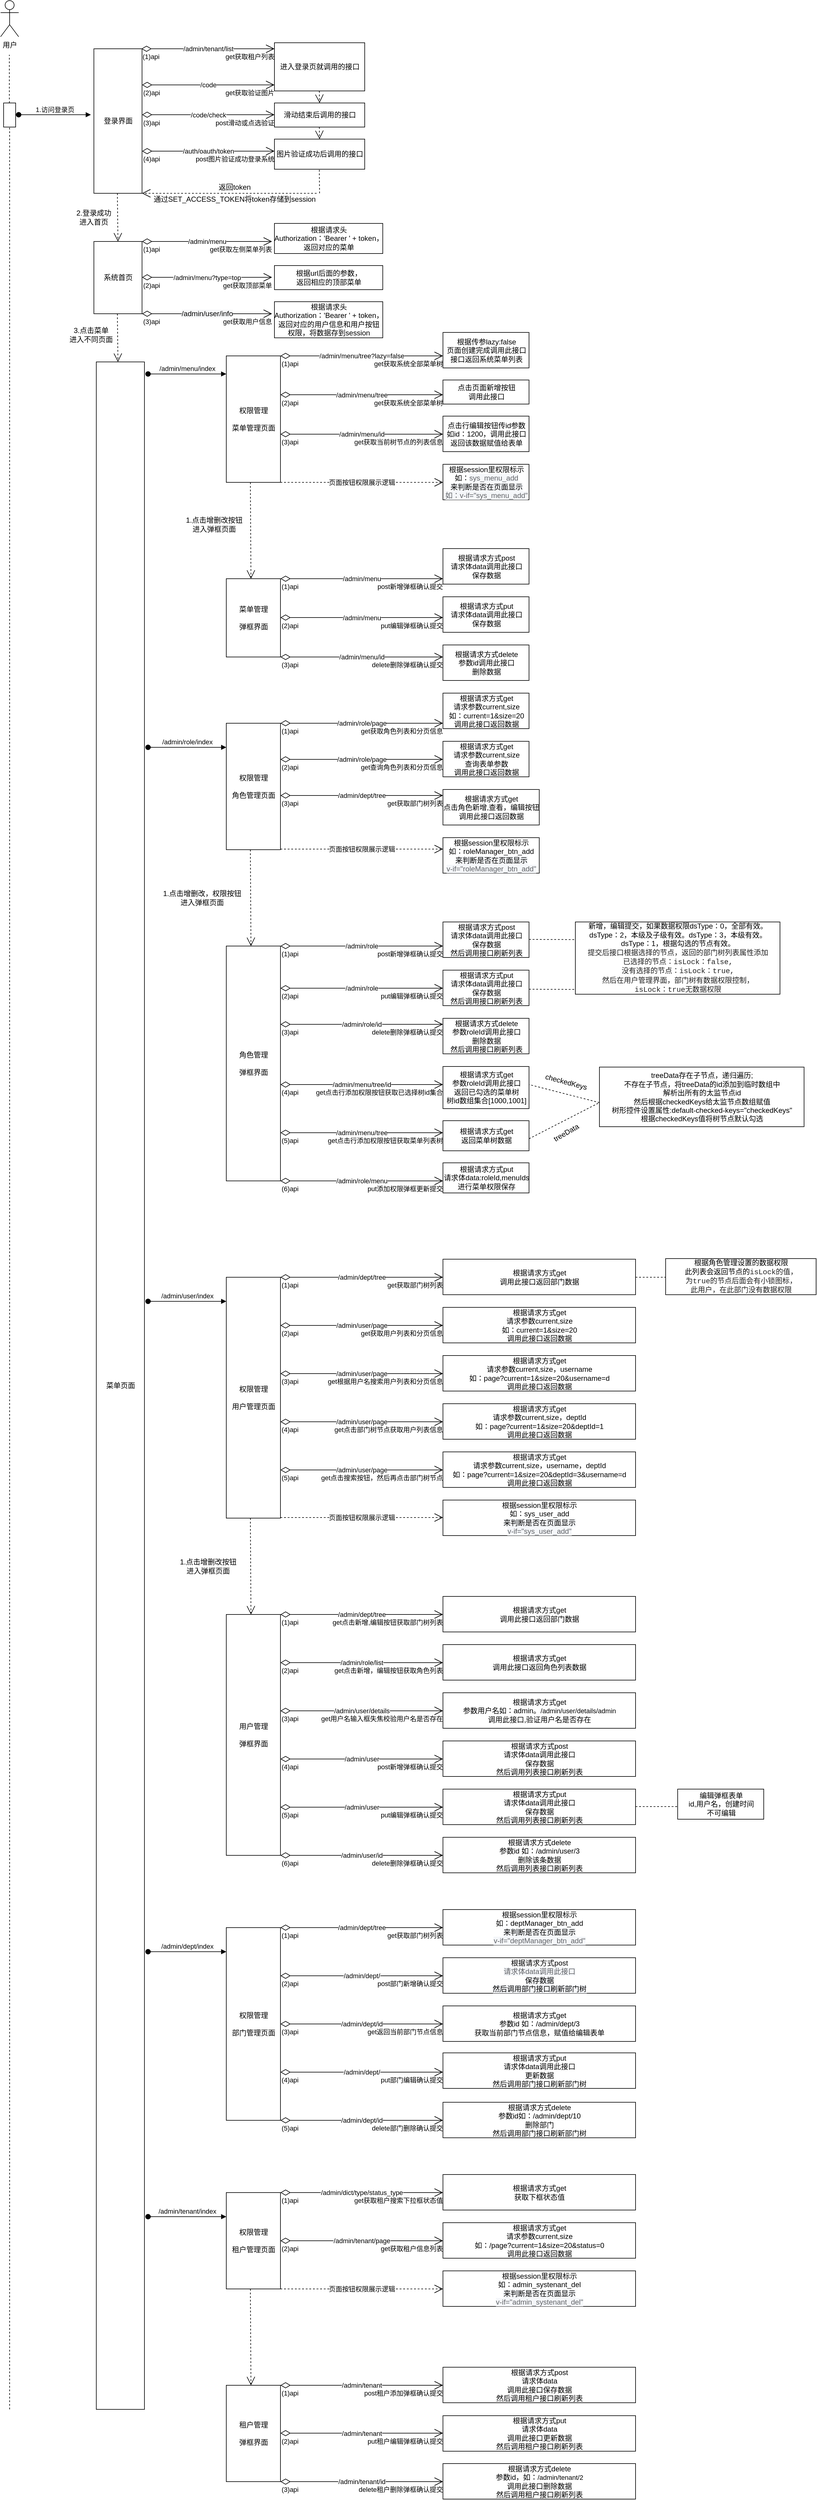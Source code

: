 <mxfile version="14.9.4" type="github">
  <diagram id="wxqEp88LBiz9xFU-LpbI" name="Page-1">
    <mxGraphModel dx="1422" dy="706" grid="1" gridSize="10" guides="1" tooltips="1" connect="1" arrows="1" fold="1" page="1" pageScale="1" pageWidth="827" pageHeight="1169" math="0" shadow="0">
      <root>
        <object label="" id="0">
          <mxCell />
        </object>
        <mxCell id="1" parent="0" />
        <mxCell id="RKgLPqZUV-FKiheiFODC-74" style="edgeStyle=orthogonalEdgeStyle;rounded=0;orthogonalLoop=1;jettySize=auto;html=1;exitX=0.5;exitY=1;exitDx=0;exitDy=0;" parent="1" edge="1">
          <mxGeometry relative="1" as="geometry">
            <mxPoint x="160" y="380" as="sourcePoint" />
            <mxPoint x="160" y="380" as="targetPoint" />
          </mxGeometry>
        </mxCell>
        <mxCell id="BPR5QlqRFKLHu6Mq-k-V-5" value="用户" style="shape=umlActor;verticalLabelPosition=bottom;verticalAlign=top;html=1;outlineConnect=0;" parent="1" vertex="1">
          <mxGeometry x="25" y="40" width="30" height="60" as="geometry" />
        </mxCell>
        <mxCell id="BPR5QlqRFKLHu6Mq-k-V-9" value="" style="endArrow=none;dashed=1;html=1;startArrow=none;" parent="1" source="BPR5QlqRFKLHu6Mq-k-V-11" edge="1">
          <mxGeometry width="50" height="50" relative="1" as="geometry">
            <mxPoint x="40" y="650" as="sourcePoint" />
            <mxPoint x="39.5" y="130" as="targetPoint" />
          </mxGeometry>
        </mxCell>
        <mxCell id="BPR5QlqRFKLHu6Mq-k-V-14" value="登录界面" style="html=1;points=[];perimeter=orthogonalPerimeter;" parent="1" vertex="1">
          <mxGeometry x="180" y="120" width="80" height="240" as="geometry" />
        </mxCell>
        <mxCell id="BPR5QlqRFKLHu6Mq-k-V-15" value="1.访问登录页" style="html=1;verticalAlign=bottom;startArrow=oval;endArrow=block;startSize=8;" parent="1" edge="1">
          <mxGeometry relative="1" as="geometry">
            <mxPoint x="55" y="229.5" as="sourcePoint" />
            <mxPoint x="175" y="229.5" as="targetPoint" />
          </mxGeometry>
        </mxCell>
        <mxCell id="BPR5QlqRFKLHu6Mq-k-V-18" value="/admin/tenant/list" style="endArrow=open;html=1;endSize=12;startArrow=diamondThin;startSize=14;startFill=0;edgeStyle=orthogonalEdgeStyle;" parent="1" edge="1">
          <mxGeometry relative="1" as="geometry">
            <mxPoint x="259" y="120" as="sourcePoint" />
            <mxPoint x="480" y="120" as="targetPoint" />
          </mxGeometry>
        </mxCell>
        <mxCell id="BPR5QlqRFKLHu6Mq-k-V-19" value="(1)api" style="edgeLabel;resizable=0;html=1;align=left;verticalAlign=top;" parent="BPR5QlqRFKLHu6Mq-k-V-18" connectable="0" vertex="1">
          <mxGeometry x="-1" relative="1" as="geometry" />
        </mxCell>
        <mxCell id="BPR5QlqRFKLHu6Mq-k-V-20" value="get获取租户列表" style="edgeLabel;resizable=0;html=1;align=right;verticalAlign=top;" parent="BPR5QlqRFKLHu6Mq-k-V-18" connectable="0" vertex="1">
          <mxGeometry x="1" relative="1" as="geometry" />
        </mxCell>
        <mxCell id="BPR5QlqRFKLHu6Mq-k-V-21" value="/code" style="endArrow=open;html=1;endSize=12;startArrow=diamondThin;startSize=14;startFill=0;edgeStyle=orthogonalEdgeStyle;" parent="1" edge="1">
          <mxGeometry relative="1" as="geometry">
            <mxPoint x="260" y="180" as="sourcePoint" />
            <mxPoint x="480" y="180" as="targetPoint" />
          </mxGeometry>
        </mxCell>
        <mxCell id="BPR5QlqRFKLHu6Mq-k-V-22" value="(2)api" style="edgeLabel;resizable=0;html=1;align=left;verticalAlign=top;" parent="BPR5QlqRFKLHu6Mq-k-V-21" connectable="0" vertex="1">
          <mxGeometry x="-1" relative="1" as="geometry" />
        </mxCell>
        <mxCell id="BPR5QlqRFKLHu6Mq-k-V-23" value="get获取验证图片" style="edgeLabel;resizable=0;html=1;align=right;verticalAlign=top;" parent="BPR5QlqRFKLHu6Mq-k-V-21" connectable="0" vertex="1">
          <mxGeometry x="1" relative="1" as="geometry" />
        </mxCell>
        <mxCell id="BPR5QlqRFKLHu6Mq-k-V-24" value="/code/check" style="endArrow=open;html=1;endSize=12;startArrow=diamondThin;startSize=14;startFill=0;edgeStyle=orthogonalEdgeStyle;" parent="1" edge="1">
          <mxGeometry relative="1" as="geometry">
            <mxPoint x="260" y="229.5" as="sourcePoint" />
            <mxPoint x="480" y="229.5" as="targetPoint" />
          </mxGeometry>
        </mxCell>
        <mxCell id="BPR5QlqRFKLHu6Mq-k-V-25" value="(3)api" style="edgeLabel;resizable=0;html=1;align=left;verticalAlign=top;" parent="BPR5QlqRFKLHu6Mq-k-V-24" connectable="0" vertex="1">
          <mxGeometry x="-1" relative="1" as="geometry" />
        </mxCell>
        <mxCell id="BPR5QlqRFKLHu6Mq-k-V-26" value="post滑动或点选验证" style="edgeLabel;resizable=0;html=1;align=right;verticalAlign=top;" parent="BPR5QlqRFKLHu6Mq-k-V-24" connectable="0" vertex="1">
          <mxGeometry x="1" relative="1" as="geometry" />
        </mxCell>
        <mxCell id="BPR5QlqRFKLHu6Mq-k-V-27" value="/auth/oauth/token" style="endArrow=open;html=1;endSize=12;startArrow=diamondThin;startSize=14;startFill=0;edgeStyle=orthogonalEdgeStyle;" parent="1" edge="1">
          <mxGeometry relative="1" as="geometry">
            <mxPoint x="260" y="290" as="sourcePoint" />
            <mxPoint x="480" y="290" as="targetPoint" />
          </mxGeometry>
        </mxCell>
        <mxCell id="BPR5QlqRFKLHu6Mq-k-V-28" value="(4)api" style="edgeLabel;resizable=0;html=1;align=left;verticalAlign=top;" parent="BPR5QlqRFKLHu6Mq-k-V-27" connectable="0" vertex="1">
          <mxGeometry x="-1" relative="1" as="geometry" />
        </mxCell>
        <mxCell id="BPR5QlqRFKLHu6Mq-k-V-29" value="post图片验证成功登录系统" style="edgeLabel;resizable=0;html=1;align=right;verticalAlign=top;" parent="BPR5QlqRFKLHu6Mq-k-V-27" connectable="0" vertex="1">
          <mxGeometry x="1" relative="1" as="geometry" />
        </mxCell>
        <mxCell id="BPR5QlqRFKLHu6Mq-k-V-31" value="进入登录页就调用的接口" style="html=1;points=[];perimeter=orthogonalPerimeter;" parent="1" vertex="1">
          <mxGeometry x="480" y="110" width="150" height="80" as="geometry" />
        </mxCell>
        <mxCell id="BPR5QlqRFKLHu6Mq-k-V-32" value="滑动结束后调用的接口" style="html=1;points=[];perimeter=orthogonalPerimeter;" parent="1" vertex="1">
          <mxGeometry x="480" y="210" width="150" height="40" as="geometry" />
        </mxCell>
        <mxCell id="BPR5QlqRFKLHu6Mq-k-V-33" value="图片验证成功后调用的接口" style="html=1;points=[];perimeter=orthogonalPerimeter;" parent="1" vertex="1">
          <mxGeometry x="480" y="270" width="150" height="50" as="geometry" />
        </mxCell>
        <mxCell id="BPR5QlqRFKLHu6Mq-k-V-35" value="" style="endArrow=open;endSize=12;dashed=1;html=1;" parent="1" edge="1">
          <mxGeometry width="160" relative="1" as="geometry">
            <mxPoint x="554.5" y="190" as="sourcePoint" />
            <mxPoint x="555" y="210" as="targetPoint" />
          </mxGeometry>
        </mxCell>
        <mxCell id="BPR5QlqRFKLHu6Mq-k-V-41" value="" style="endArrow=open;endSize=12;dashed=1;html=1;" parent="1" edge="1">
          <mxGeometry width="160" relative="1" as="geometry">
            <mxPoint x="219" y="360" as="sourcePoint" />
            <mxPoint x="220" y="440" as="targetPoint" />
          </mxGeometry>
        </mxCell>
        <mxCell id="BPR5QlqRFKLHu6Mq-k-V-44" value="" style="endArrow=open;endSize=12;dashed=1;html=1;" parent="1" edge="1">
          <mxGeometry width="160" relative="1" as="geometry">
            <mxPoint x="554.5" y="250" as="sourcePoint" />
            <mxPoint x="555" y="270" as="targetPoint" />
          </mxGeometry>
        </mxCell>
        <mxCell id="BPR5QlqRFKLHu6Mq-k-V-47" value="" style="endArrow=none;dashed=1;html=1;" parent="1" edge="1">
          <mxGeometry width="50" height="50" relative="1" as="geometry">
            <mxPoint x="555" y="360" as="sourcePoint" />
            <mxPoint x="554.5" y="320" as="targetPoint" />
          </mxGeometry>
        </mxCell>
        <mxCell id="BPR5QlqRFKLHu6Mq-k-V-48" value="" style="endArrow=open;endSize=12;dashed=1;html=1;" parent="1" edge="1">
          <mxGeometry width="160" relative="1" as="geometry">
            <mxPoint x="550" y="360" as="sourcePoint" />
            <mxPoint x="260" y="360" as="targetPoint" />
          </mxGeometry>
        </mxCell>
        <mxCell id="BPR5QlqRFKLHu6Mq-k-V-50" value="返回token" style="text;html=1;strokeColor=none;fillColor=none;align=center;verticalAlign=middle;whiteSpace=wrap;rounded=0;" parent="1" vertex="1">
          <mxGeometry x="369" y="340" width="90" height="20" as="geometry" />
        </mxCell>
        <mxCell id="BPR5QlqRFKLHu6Mq-k-V-51" value="通过SET_ACCESS_TOKEN将token存储到session" style="text;html=1;strokeColor=none;fillColor=none;align=center;verticalAlign=middle;whiteSpace=wrap;rounded=0;" parent="1" vertex="1">
          <mxGeometry x="264" y="360" width="300" height="20" as="geometry" />
        </mxCell>
        <mxCell id="BPR5QlqRFKLHu6Mq-k-V-52" value="系统首页" style="html=1;points=[];perimeter=orthogonalPerimeter;" parent="1" vertex="1">
          <mxGeometry x="180" y="440" width="80" height="120" as="geometry" />
        </mxCell>
        <mxCell id="BPR5QlqRFKLHu6Mq-k-V-53" value="/admin/menu" style="endArrow=open;html=1;endSize=12;startArrow=diamondThin;startSize=14;startFill=0;edgeStyle=orthogonalEdgeStyle;" parent="1" edge="1">
          <mxGeometry relative="1" as="geometry">
            <mxPoint x="260" y="440" as="sourcePoint" />
            <mxPoint x="476" y="440" as="targetPoint" />
          </mxGeometry>
        </mxCell>
        <mxCell id="BPR5QlqRFKLHu6Mq-k-V-54" value="(1)api" style="edgeLabel;resizable=0;html=1;align=left;verticalAlign=top;" parent="BPR5QlqRFKLHu6Mq-k-V-53" connectable="0" vertex="1">
          <mxGeometry x="-1" relative="1" as="geometry" />
        </mxCell>
        <mxCell id="BPR5QlqRFKLHu6Mq-k-V-55" value="get获取左侧菜单列表" style="edgeLabel;resizable=0;html=1;align=right;verticalAlign=top;" parent="BPR5QlqRFKLHu6Mq-k-V-53" connectable="0" vertex="1">
          <mxGeometry x="1" relative="1" as="geometry" />
        </mxCell>
        <mxCell id="BPR5QlqRFKLHu6Mq-k-V-56" value="&lt;span&gt;根据请求头&lt;br&gt;Authorization：&#39;Bearer &#39; + token，&lt;br&gt;返回对应的菜单&lt;/span&gt;" style="html=1;points=[];perimeter=orthogonalPerimeter;" parent="1" vertex="1">
          <mxGeometry x="480" y="410" width="180" height="50" as="geometry" />
        </mxCell>
        <mxCell id="BPR5QlqRFKLHu6Mq-k-V-57" value="/admin/menu?type=top" style="endArrow=open;html=1;endSize=12;startArrow=diamondThin;startSize=14;startFill=0;edgeStyle=orthogonalEdgeStyle;" parent="1" edge="1">
          <mxGeometry relative="1" as="geometry">
            <mxPoint x="260" y="499.5" as="sourcePoint" />
            <mxPoint x="476" y="499.5" as="targetPoint" />
          </mxGeometry>
        </mxCell>
        <mxCell id="BPR5QlqRFKLHu6Mq-k-V-58" value="(2)api" style="edgeLabel;resizable=0;html=1;align=left;verticalAlign=top;" parent="BPR5QlqRFKLHu6Mq-k-V-57" connectable="0" vertex="1">
          <mxGeometry x="-1" relative="1" as="geometry" />
        </mxCell>
        <mxCell id="BPR5QlqRFKLHu6Mq-k-V-59" value="get获取顶部菜单" style="edgeLabel;resizable=0;html=1;align=right;verticalAlign=top;" parent="BPR5QlqRFKLHu6Mq-k-V-57" connectable="0" vertex="1">
          <mxGeometry x="1" relative="1" as="geometry" />
        </mxCell>
        <mxCell id="BPR5QlqRFKLHu6Mq-k-V-60" value="根据url后面的参数，&lt;br&gt;返回相应的顶部菜单" style="html=1;points=[];perimeter=orthogonalPerimeter;" parent="1" vertex="1">
          <mxGeometry x="480" y="480" width="180" height="40" as="geometry" />
        </mxCell>
        <mxCell id="BPR5QlqRFKLHu6Mq-k-V-61" value="2.登录成功&lt;br&gt;进入首页" style="text;html=1;strokeColor=none;fillColor=none;align=center;verticalAlign=middle;whiteSpace=wrap;rounded=0;" parent="1" vertex="1">
          <mxGeometry x="140" y="370" width="80" height="60" as="geometry" />
        </mxCell>
        <mxCell id="BPR5QlqRFKLHu6Mq-k-V-63" value="3.点击菜单&lt;br&gt;进入不同页面" style="text;html=1;align=center;verticalAlign=middle;resizable=0;points=[];autosize=1;strokeColor=none;" parent="1" vertex="1">
          <mxGeometry x="130" y="580" width="90" height="30" as="geometry" />
        </mxCell>
        <mxCell id="BPR5QlqRFKLHu6Mq-k-V-64" value="&lt;span style=&quot;font-size: 12px ; background-color: rgb(248 , 249 , 250)&quot;&gt;/admin/user/info&lt;/span&gt;" style="endArrow=open;html=1;endSize=12;startArrow=diamondThin;startSize=14;startFill=0;edgeStyle=orthogonalEdgeStyle;" parent="1" edge="1">
          <mxGeometry relative="1" as="geometry">
            <mxPoint x="260" y="560" as="sourcePoint" />
            <mxPoint x="476" y="560" as="targetPoint" />
          </mxGeometry>
        </mxCell>
        <mxCell id="BPR5QlqRFKLHu6Mq-k-V-65" value="(3)api" style="edgeLabel;resizable=0;html=1;align=left;verticalAlign=top;" parent="BPR5QlqRFKLHu6Mq-k-V-64" connectable="0" vertex="1">
          <mxGeometry x="-1" relative="1" as="geometry" />
        </mxCell>
        <mxCell id="BPR5QlqRFKLHu6Mq-k-V-66" value="get获取用户信息" style="edgeLabel;resizable=0;html=1;align=right;verticalAlign=top;" parent="BPR5QlqRFKLHu6Mq-k-V-64" connectable="0" vertex="1">
          <mxGeometry x="1" relative="1" as="geometry" />
        </mxCell>
        <mxCell id="BPR5QlqRFKLHu6Mq-k-V-67" value="根据请求头&lt;br&gt;Authorization：&#39;Bearer &#39; + token，&lt;br&gt;返回对应的用户信息和用户按钮&lt;br&gt;权限，将数据存到session" style="html=1;points=[];perimeter=orthogonalPerimeter;" parent="1" vertex="1">
          <mxGeometry x="480" y="540" width="180" height="60" as="geometry" />
        </mxCell>
        <mxCell id="BPR5QlqRFKLHu6Mq-k-V-68" value="菜单页面" style="html=1;points=[];perimeter=orthogonalPerimeter;" parent="1" vertex="1">
          <mxGeometry x="184" y="640" width="80" height="3400" as="geometry" />
        </mxCell>
        <mxCell id="JB6xn3bYR4ekpi-Zzl-W-1" value="" style="endArrow=open;endSize=12;dashed=1;html=1;" parent="1" edge="1">
          <mxGeometry width="160" relative="1" as="geometry">
            <mxPoint x="219" y="560" as="sourcePoint" />
            <mxPoint x="220" y="640" as="targetPoint" />
          </mxGeometry>
        </mxCell>
        <mxCell id="BPR5QlqRFKLHu6Mq-k-V-11" value="" style="html=1;points=[];perimeter=orthogonalPerimeter;" parent="1" vertex="1">
          <mxGeometry x="30" y="210" width="20" height="40" as="geometry" />
        </mxCell>
        <mxCell id="JB6xn3bYR4ekpi-Zzl-W-2" value="" style="endArrow=none;dashed=1;html=1;" parent="1" target="BPR5QlqRFKLHu6Mq-k-V-11" edge="1">
          <mxGeometry width="50" height="50" relative="1" as="geometry">
            <mxPoint x="40" y="4040" as="sourcePoint" />
            <mxPoint x="39.5" y="130" as="targetPoint" />
          </mxGeometry>
        </mxCell>
        <mxCell id="EuUCnVsce8yCuYYj6EX9-4" value="权限管理&lt;br&gt;&lt;br&gt;菜单管理页面" style="html=1;points=[];perimeter=orthogonalPerimeter;" parent="1" vertex="1">
          <mxGeometry x="400" y="630" width="90" height="210" as="geometry" />
        </mxCell>
        <mxCell id="EuUCnVsce8yCuYYj6EX9-5" value="/admin/menu/index" style="html=1;verticalAlign=bottom;startArrow=oval;endArrow=block;startSize=8;" parent="1" target="EuUCnVsce8yCuYYj6EX9-4" edge="1">
          <mxGeometry relative="1" as="geometry">
            <mxPoint x="270" y="660" as="sourcePoint" />
          </mxGeometry>
        </mxCell>
        <mxCell id="EuUCnVsce8yCuYYj6EX9-6" value="/admin/menu/tree?lazy=false" style="endArrow=open;html=1;endSize=12;startArrow=diamondThin;startSize=14;startFill=0;edgeStyle=orthogonalEdgeStyle;" parent="1" edge="1">
          <mxGeometry relative="1" as="geometry">
            <mxPoint x="490" y="630" as="sourcePoint" />
            <mxPoint x="760" y="630" as="targetPoint" />
          </mxGeometry>
        </mxCell>
        <mxCell id="EuUCnVsce8yCuYYj6EX9-7" value="(1)api" style="edgeLabel;resizable=0;html=1;align=left;verticalAlign=top;" parent="EuUCnVsce8yCuYYj6EX9-6" connectable="0" vertex="1">
          <mxGeometry x="-1" relative="1" as="geometry" />
        </mxCell>
        <mxCell id="EuUCnVsce8yCuYYj6EX9-8" value="get获取系统全部菜单树" style="edgeLabel;resizable=0;html=1;align=right;verticalAlign=top;" parent="EuUCnVsce8yCuYYj6EX9-6" connectable="0" vertex="1">
          <mxGeometry x="1" relative="1" as="geometry" />
        </mxCell>
        <mxCell id="jknBJNmuQk7Yw_6J58ai-1" value="根据传参lazy:false&lt;br&gt;页面创建完成调用此接口&lt;br&gt;接口返回系统菜单列表" style="html=1;points=[];perimeter=orthogonalPerimeter;" parent="1" vertex="1">
          <mxGeometry x="760" y="591" width="143" height="59" as="geometry" />
        </mxCell>
        <mxCell id="jknBJNmuQk7Yw_6J58ai-5" value="/admin/menu/tree" style="endArrow=open;html=1;endSize=12;startArrow=diamondThin;startSize=14;startFill=0;edgeStyle=orthogonalEdgeStyle;" parent="1" edge="1">
          <mxGeometry relative="1" as="geometry">
            <mxPoint x="490" y="694.5" as="sourcePoint" />
            <mxPoint x="760" y="694.5" as="targetPoint" />
          </mxGeometry>
        </mxCell>
        <mxCell id="jknBJNmuQk7Yw_6J58ai-6" value="(2)api" style="edgeLabel;resizable=0;html=1;align=left;verticalAlign=top;" parent="jknBJNmuQk7Yw_6J58ai-5" connectable="0" vertex="1">
          <mxGeometry x="-1" relative="1" as="geometry" />
        </mxCell>
        <mxCell id="jknBJNmuQk7Yw_6J58ai-7" value="get获取系统全部菜单树" style="edgeLabel;resizable=0;html=1;align=right;verticalAlign=top;" parent="jknBJNmuQk7Yw_6J58ai-5" connectable="0" vertex="1">
          <mxGeometry x="1" relative="1" as="geometry" />
        </mxCell>
        <mxCell id="jknBJNmuQk7Yw_6J58ai-8" value="点击页面新增按钮&lt;br&gt;调用此接口" style="html=1;points=[];perimeter=orthogonalPerimeter;" parent="1" vertex="1">
          <mxGeometry x="760" y="670" width="143" height="40" as="geometry" />
        </mxCell>
        <mxCell id="jknBJNmuQk7Yw_6J58ai-9" value="/admin/menu/id" style="endArrow=open;html=1;endSize=12;startArrow=diamondThin;startSize=14;startFill=0;edgeStyle=orthogonalEdgeStyle;" parent="1" edge="1">
          <mxGeometry relative="1" as="geometry">
            <mxPoint x="490" y="760" as="sourcePoint" />
            <mxPoint x="760" y="760" as="targetPoint" />
          </mxGeometry>
        </mxCell>
        <mxCell id="jknBJNmuQk7Yw_6J58ai-10" value="(3)api" style="edgeLabel;resizable=0;html=1;align=left;verticalAlign=top;" parent="jknBJNmuQk7Yw_6J58ai-9" connectable="0" vertex="1">
          <mxGeometry x="-1" relative="1" as="geometry" />
        </mxCell>
        <mxCell id="jknBJNmuQk7Yw_6J58ai-11" value="get获取当前树节点的列表信息" style="edgeLabel;resizable=0;html=1;align=right;verticalAlign=top;" parent="jknBJNmuQk7Yw_6J58ai-9" connectable="0" vertex="1">
          <mxGeometry x="1" relative="1" as="geometry" />
        </mxCell>
        <mxCell id="jknBJNmuQk7Yw_6J58ai-12" value="点击行编辑按钮传id参数&lt;br&gt;如id：1200，调用此接口&lt;br&gt;返回该数据赋值给表单" style="html=1;points=[];perimeter=orthogonalPerimeter;" parent="1" vertex="1">
          <mxGeometry x="760" y="730" width="143" height="59" as="geometry" />
        </mxCell>
        <mxCell id="jknBJNmuQk7Yw_6J58ai-15" value="1.点击增删改按钮&lt;br&gt;进入弹框页面" style="text;html=1;strokeColor=none;fillColor=none;align=center;verticalAlign=middle;whiteSpace=wrap;rounded=0;" parent="1" vertex="1">
          <mxGeometry x="330" y="900" width="100" height="20" as="geometry" />
        </mxCell>
        <mxCell id="jknBJNmuQk7Yw_6J58ai-16" value="菜单管理&lt;br&gt;&lt;br&gt;弹框界面" style="html=1;points=[];perimeter=orthogonalPerimeter;" parent="1" vertex="1">
          <mxGeometry x="400" y="1000" width="90" height="130" as="geometry" />
        </mxCell>
        <mxCell id="jknBJNmuQk7Yw_6J58ai-20" value="/admin/menu" style="endArrow=open;html=1;endSize=12;startArrow=diamondThin;startSize=14;startFill=0;edgeStyle=orthogonalEdgeStyle;" parent="1" edge="1">
          <mxGeometry relative="1" as="geometry">
            <mxPoint x="490" y="1000" as="sourcePoint" />
            <mxPoint x="760" y="1000" as="targetPoint" />
          </mxGeometry>
        </mxCell>
        <mxCell id="jknBJNmuQk7Yw_6J58ai-21" value="(1)api" style="edgeLabel;resizable=0;html=1;align=left;verticalAlign=top;" parent="jknBJNmuQk7Yw_6J58ai-20" connectable="0" vertex="1">
          <mxGeometry x="-1" relative="1" as="geometry" />
        </mxCell>
        <mxCell id="jknBJNmuQk7Yw_6J58ai-22" value="post新增弹框确认提交" style="edgeLabel;resizable=0;html=1;align=right;verticalAlign=top;" parent="jknBJNmuQk7Yw_6J58ai-20" connectable="0" vertex="1">
          <mxGeometry x="1" relative="1" as="geometry" />
        </mxCell>
        <mxCell id="jknBJNmuQk7Yw_6J58ai-23" value="/admin/menu" style="endArrow=open;html=1;endSize=12;startArrow=diamondThin;startSize=14;startFill=0;edgeStyle=orthogonalEdgeStyle;" parent="1" edge="1">
          <mxGeometry relative="1" as="geometry">
            <mxPoint x="490" y="1064.5" as="sourcePoint" />
            <mxPoint x="760" y="1064.5" as="targetPoint" />
          </mxGeometry>
        </mxCell>
        <mxCell id="jknBJNmuQk7Yw_6J58ai-24" value="(2)api" style="edgeLabel;resizable=0;html=1;align=left;verticalAlign=top;" parent="jknBJNmuQk7Yw_6J58ai-23" connectable="0" vertex="1">
          <mxGeometry x="-1" relative="1" as="geometry" />
        </mxCell>
        <mxCell id="jknBJNmuQk7Yw_6J58ai-25" value="put编辑弹框确认提交" style="edgeLabel;resizable=0;html=1;align=right;verticalAlign=top;" parent="jknBJNmuQk7Yw_6J58ai-23" connectable="0" vertex="1">
          <mxGeometry x="1" relative="1" as="geometry" />
        </mxCell>
        <mxCell id="jknBJNmuQk7Yw_6J58ai-26" value="/admin/menu/id" style="endArrow=open;html=1;endSize=12;startArrow=diamondThin;startSize=14;startFill=0;edgeStyle=orthogonalEdgeStyle;" parent="1" edge="1">
          <mxGeometry relative="1" as="geometry">
            <mxPoint x="490" y="1130" as="sourcePoint" />
            <mxPoint x="760" y="1130" as="targetPoint" />
          </mxGeometry>
        </mxCell>
        <mxCell id="jknBJNmuQk7Yw_6J58ai-27" value="(3)api" style="edgeLabel;resizable=0;html=1;align=left;verticalAlign=top;" parent="jknBJNmuQk7Yw_6J58ai-26" connectable="0" vertex="1">
          <mxGeometry x="-1" relative="1" as="geometry" />
        </mxCell>
        <mxCell id="jknBJNmuQk7Yw_6J58ai-28" value="delete删除弹框确认提交" style="edgeLabel;resizable=0;html=1;align=right;verticalAlign=top;" parent="jknBJNmuQk7Yw_6J58ai-26" connectable="0" vertex="1">
          <mxGeometry x="1" relative="1" as="geometry" />
        </mxCell>
        <mxCell id="jknBJNmuQk7Yw_6J58ai-29" value="根据请求方式post&lt;br&gt;请求体data调用此接口&lt;br&gt;保存数据" style="html=1;points=[];perimeter=orthogonalPerimeter;" parent="1" vertex="1">
          <mxGeometry x="760" y="950" width="143" height="59" as="geometry" />
        </mxCell>
        <mxCell id="jknBJNmuQk7Yw_6J58ai-30" value="根据请求方式put&lt;br&gt;请求体data调用此接口&lt;br&gt;保存数据" style="html=1;points=[];perimeter=orthogonalPerimeter;" parent="1" vertex="1">
          <mxGeometry x="760" y="1030" width="143" height="59" as="geometry" />
        </mxCell>
        <mxCell id="jknBJNmuQk7Yw_6J58ai-31" value="根据请求方式delete&lt;br&gt;参数id调用此接口&lt;br&gt;删除数据" style="html=1;points=[];perimeter=orthogonalPerimeter;" parent="1" vertex="1">
          <mxGeometry x="760" y="1110" width="143" height="59" as="geometry" />
        </mxCell>
        <mxCell id="jknBJNmuQk7Yw_6J58ai-32" value="" style="endArrow=open;endSize=12;dashed=1;html=1;" parent="1" edge="1">
          <mxGeometry width="160" relative="1" as="geometry">
            <mxPoint x="440" y="840" as="sourcePoint" />
            <mxPoint x="441" y="1000" as="targetPoint" />
          </mxGeometry>
        </mxCell>
        <mxCell id="jknBJNmuQk7Yw_6J58ai-33" value="页面按钮权限展示逻辑" style="endArrow=open;endSize=12;dashed=1;html=1;" parent="1" edge="1">
          <mxGeometry width="160" relative="1" as="geometry">
            <mxPoint x="490" y="840" as="sourcePoint" />
            <mxPoint x="760" y="840" as="targetPoint" />
          </mxGeometry>
        </mxCell>
        <mxCell id="jknBJNmuQk7Yw_6J58ai-42" value="根据session里权限标示&lt;br&gt;如：&lt;span style=&quot;text-align: left ; background-color: rgb(245 , 247 , 250)&quot;&gt;&lt;font color=&quot;#606266&quot; face=&quot;avenir, helvetica, arial, sans-serif&quot;&gt;sys_menu_add&lt;br&gt;&lt;/font&gt;来判断是否在页面显示&lt;br&gt;&lt;font color=&quot;#606266&quot; face=&quot;avenir, helvetica, arial, sans-serif&quot;&gt;如：v-if=&quot;sys_menu_add&quot;&lt;/font&gt;&lt;br&gt;&lt;/span&gt;" style="html=1;points=[];perimeter=orthogonalPerimeter;" parent="1" vertex="1">
          <mxGeometry x="760" y="810" width="143" height="59" as="geometry" />
        </mxCell>
        <mxCell id="jknBJNmuQk7Yw_6J58ai-43" value="/admin/role/index" style="html=1;verticalAlign=bottom;startArrow=oval;endArrow=block;startSize=8;" parent="1" edge="1">
          <mxGeometry relative="1" as="geometry">
            <mxPoint x="270" y="1280" as="sourcePoint" />
            <mxPoint x="400" y="1280" as="targetPoint" />
          </mxGeometry>
        </mxCell>
        <mxCell id="jknBJNmuQk7Yw_6J58ai-44" value="权限管理&lt;br&gt;&lt;br&gt;角色管理页面" style="html=1;points=[];perimeter=orthogonalPerimeter;" parent="1" vertex="1">
          <mxGeometry x="400" y="1240" width="90" height="210" as="geometry" />
        </mxCell>
        <mxCell id="jknBJNmuQk7Yw_6J58ai-45" value="/admin/role/page" style="endArrow=open;html=1;endSize=12;startArrow=diamondThin;startSize=14;startFill=0;edgeStyle=orthogonalEdgeStyle;" parent="1" edge="1">
          <mxGeometry relative="1" as="geometry">
            <mxPoint x="490" y="1240" as="sourcePoint" />
            <mxPoint x="760" y="1240" as="targetPoint" />
          </mxGeometry>
        </mxCell>
        <mxCell id="jknBJNmuQk7Yw_6J58ai-46" value="(1)api" style="edgeLabel;resizable=0;html=1;align=left;verticalAlign=top;" parent="jknBJNmuQk7Yw_6J58ai-45" connectable="0" vertex="1">
          <mxGeometry x="-1" relative="1" as="geometry" />
        </mxCell>
        <mxCell id="jknBJNmuQk7Yw_6J58ai-47" value="get获取角色列表和分页信息" style="edgeLabel;resizable=0;html=1;align=right;verticalAlign=top;" parent="jknBJNmuQk7Yw_6J58ai-45" connectable="0" vertex="1">
          <mxGeometry x="1" relative="1" as="geometry" />
        </mxCell>
        <mxCell id="jknBJNmuQk7Yw_6J58ai-48" value="根据请求方式get&lt;br&gt;请求参数current,size&lt;br&gt;如：current=1&amp;amp;size=20&lt;br&gt;调用此接口返回数据&lt;br&gt;" style="html=1;points=[];perimeter=orthogonalPerimeter;" parent="1" vertex="1">
          <mxGeometry x="760" y="1190" width="143" height="59" as="geometry" />
        </mxCell>
        <mxCell id="jknBJNmuQk7Yw_6J58ai-49" value="/admin/role/page" style="endArrow=open;html=1;endSize=12;startArrow=diamondThin;startSize=14;startFill=0;edgeStyle=orthogonalEdgeStyle;" parent="1" edge="1">
          <mxGeometry relative="1" as="geometry">
            <mxPoint x="490" y="1300" as="sourcePoint" />
            <mxPoint x="760" y="1300" as="targetPoint" />
          </mxGeometry>
        </mxCell>
        <mxCell id="jknBJNmuQk7Yw_6J58ai-50" value="(2)api" style="edgeLabel;resizable=0;html=1;align=left;verticalAlign=top;" parent="jknBJNmuQk7Yw_6J58ai-49" connectable="0" vertex="1">
          <mxGeometry x="-1" relative="1" as="geometry" />
        </mxCell>
        <mxCell id="jknBJNmuQk7Yw_6J58ai-51" value="get查询角色列表和分页信息" style="edgeLabel;resizable=0;html=1;align=right;verticalAlign=top;" parent="jknBJNmuQk7Yw_6J58ai-49" connectable="0" vertex="1">
          <mxGeometry x="1" relative="1" as="geometry" />
        </mxCell>
        <mxCell id="jknBJNmuQk7Yw_6J58ai-52" value="根据请求方式get&lt;br&gt;请求参数current,size&lt;br&gt;查询表单参数&lt;br&gt;调用此接口返回数据" style="html=1;points=[];perimeter=orthogonalPerimeter;" parent="1" vertex="1">
          <mxGeometry x="760" y="1270" width="143" height="59" as="geometry" />
        </mxCell>
        <mxCell id="F-xrILeKM5k0Q3yJdYzh-1" value="/admin/dept/tree" style="endArrow=open;html=1;endSize=12;startArrow=diamondThin;startSize=14;startFill=0;edgeStyle=orthogonalEdgeStyle;" parent="1" edge="1">
          <mxGeometry relative="1" as="geometry">
            <mxPoint x="490" y="1360" as="sourcePoint" />
            <mxPoint x="760" y="1360" as="targetPoint" />
          </mxGeometry>
        </mxCell>
        <mxCell id="F-xrILeKM5k0Q3yJdYzh-2" value="(3)api" style="edgeLabel;resizable=0;html=1;align=left;verticalAlign=top;" parent="F-xrILeKM5k0Q3yJdYzh-1" connectable="0" vertex="1">
          <mxGeometry x="-1" relative="1" as="geometry" />
        </mxCell>
        <mxCell id="F-xrILeKM5k0Q3yJdYzh-3" value="get获取部门树列表" style="edgeLabel;resizable=0;html=1;align=right;verticalAlign=top;" parent="F-xrILeKM5k0Q3yJdYzh-1" connectable="0" vertex="1">
          <mxGeometry x="1" relative="1" as="geometry" />
        </mxCell>
        <mxCell id="F-xrILeKM5k0Q3yJdYzh-4" value="根据请求方式get&lt;br&gt;点击角色新增,查看，编辑按钮&lt;br&gt;调用此接口返回数据" style="html=1;points=[];perimeter=orthogonalPerimeter;" parent="1" vertex="1">
          <mxGeometry x="760" y="1350" width="160" height="59" as="geometry" />
        </mxCell>
        <mxCell id="F-xrILeKM5k0Q3yJdYzh-5" value="根据session里权限标示&lt;br&gt;如：roleManager_btn_add&lt;span style=&quot;text-align: left ; background-color: rgb(245 , 247 , 250)&quot;&gt;&lt;font color=&quot;#606266&quot; face=&quot;avenir, helvetica, arial, sans-serif&quot;&gt;&lt;br&gt;&lt;/font&gt;来判断是否在页面显示&lt;br&gt;&lt;font color=&quot;#606266&quot; face=&quot;avenir, helvetica, arial, sans-serif&quot;&gt;v-if=&quot;roleManager_btn_add&quot;&lt;/font&gt;&lt;br&gt;&lt;/span&gt;" style="html=1;points=[];perimeter=orthogonalPerimeter;" parent="1" vertex="1">
          <mxGeometry x="760" y="1430" width="160" height="59" as="geometry" />
        </mxCell>
        <mxCell id="F-xrILeKM5k0Q3yJdYzh-6" value="页面按钮权限展示逻辑" style="endArrow=open;endSize=12;dashed=1;html=1;" parent="1" edge="1">
          <mxGeometry width="160" relative="1" as="geometry">
            <mxPoint x="490" y="1449" as="sourcePoint" />
            <mxPoint x="760" y="1449" as="targetPoint" />
          </mxGeometry>
        </mxCell>
        <mxCell id="F-xrILeKM5k0Q3yJdYzh-7" value="" style="endArrow=open;endSize=12;dashed=1;html=1;" parent="1" edge="1">
          <mxGeometry width="160" relative="1" as="geometry">
            <mxPoint x="440" y="1450" as="sourcePoint" />
            <mxPoint x="441" y="1610" as="targetPoint" />
          </mxGeometry>
        </mxCell>
        <mxCell id="F-xrILeKM5k0Q3yJdYzh-8" value="1.点击增删改，权限按钮&lt;br&gt;进入弹框页面" style="text;html=1;strokeColor=none;fillColor=none;align=center;verticalAlign=middle;whiteSpace=wrap;rounded=0;" parent="1" vertex="1">
          <mxGeometry x="290" y="1520" width="140" height="20" as="geometry" />
        </mxCell>
        <mxCell id="F-xrILeKM5k0Q3yJdYzh-9" value="角色管理&lt;br&gt;&lt;br&gt;弹框界面" style="html=1;points=[];perimeter=orthogonalPerimeter;" parent="1" vertex="1">
          <mxGeometry x="400" y="1610" width="90" height="390" as="geometry" />
        </mxCell>
        <mxCell id="F-xrILeKM5k0Q3yJdYzh-10" value="/admin/role" style="endArrow=open;html=1;endSize=12;startArrow=diamondThin;startSize=14;startFill=0;edgeStyle=orthogonalEdgeStyle;" parent="1" edge="1">
          <mxGeometry relative="1" as="geometry">
            <mxPoint x="490" y="1610" as="sourcePoint" />
            <mxPoint x="760" y="1610" as="targetPoint" />
          </mxGeometry>
        </mxCell>
        <mxCell id="F-xrILeKM5k0Q3yJdYzh-11" value="(1)api" style="edgeLabel;resizable=0;html=1;align=left;verticalAlign=top;" parent="F-xrILeKM5k0Q3yJdYzh-10" connectable="0" vertex="1">
          <mxGeometry x="-1" relative="1" as="geometry" />
        </mxCell>
        <mxCell id="F-xrILeKM5k0Q3yJdYzh-12" value="post新增弹框确认提交" style="edgeLabel;resizable=0;html=1;align=right;verticalAlign=top;" parent="F-xrILeKM5k0Q3yJdYzh-10" connectable="0" vertex="1">
          <mxGeometry x="1" relative="1" as="geometry" />
        </mxCell>
        <mxCell id="F-xrILeKM5k0Q3yJdYzh-13" value="/admin/role" style="endArrow=open;html=1;endSize=12;startArrow=diamondThin;startSize=14;startFill=0;edgeStyle=orthogonalEdgeStyle;" parent="1" edge="1">
          <mxGeometry relative="1" as="geometry">
            <mxPoint x="490" y="1680" as="sourcePoint" />
            <mxPoint x="760" y="1680" as="targetPoint" />
          </mxGeometry>
        </mxCell>
        <mxCell id="F-xrILeKM5k0Q3yJdYzh-14" value="(2)api" style="edgeLabel;resizable=0;html=1;align=left;verticalAlign=top;" parent="F-xrILeKM5k0Q3yJdYzh-13" connectable="0" vertex="1">
          <mxGeometry x="-1" relative="1" as="geometry" />
        </mxCell>
        <mxCell id="F-xrILeKM5k0Q3yJdYzh-15" value="put编辑弹框确认提交" style="edgeLabel;resizable=0;html=1;align=right;verticalAlign=top;" parent="F-xrILeKM5k0Q3yJdYzh-13" connectable="0" vertex="1">
          <mxGeometry x="1" relative="1" as="geometry" />
        </mxCell>
        <mxCell id="F-xrILeKM5k0Q3yJdYzh-16" value="/admin/role/id" style="endArrow=open;html=1;endSize=12;startArrow=diamondThin;startSize=14;startFill=0;edgeStyle=orthogonalEdgeStyle;" parent="1" edge="1">
          <mxGeometry relative="1" as="geometry">
            <mxPoint x="490" y="1740" as="sourcePoint" />
            <mxPoint x="760" y="1740" as="targetPoint" />
          </mxGeometry>
        </mxCell>
        <mxCell id="F-xrILeKM5k0Q3yJdYzh-17" value="(3)api" style="edgeLabel;resizable=0;html=1;align=left;verticalAlign=top;" parent="F-xrILeKM5k0Q3yJdYzh-16" connectable="0" vertex="1">
          <mxGeometry x="-1" relative="1" as="geometry" />
        </mxCell>
        <mxCell id="F-xrILeKM5k0Q3yJdYzh-18" value="delete删除弹框确认提交" style="edgeLabel;resizable=0;html=1;align=right;verticalAlign=top;" parent="F-xrILeKM5k0Q3yJdYzh-16" connectable="0" vertex="1">
          <mxGeometry x="1" relative="1" as="geometry" />
        </mxCell>
        <mxCell id="F-xrILeKM5k0Q3yJdYzh-19" value="根据请求方式post&lt;br&gt;请求体data调用此接口&lt;br&gt;保存数据&lt;br&gt;然后调用接口刷新列表" style="html=1;points=[];perimeter=orthogonalPerimeter;" parent="1" vertex="1">
          <mxGeometry x="760" y="1570" width="143" height="59" as="geometry" />
        </mxCell>
        <mxCell id="F-xrILeKM5k0Q3yJdYzh-20" value="根据请求方式put&lt;br&gt;请求体data调用此接口&lt;br&gt;保存数据&lt;br&gt;然后调用接口刷新列表" style="html=1;points=[];perimeter=orthogonalPerimeter;" parent="1" vertex="1">
          <mxGeometry x="760" y="1650" width="143" height="59" as="geometry" />
        </mxCell>
        <mxCell id="F-xrILeKM5k0Q3yJdYzh-22" value="根据请求方式delete&lt;br&gt;参数roleId调用此接口&lt;br&gt;删除数据&lt;br&gt;然后调用接口刷新列表" style="html=1;points=[];perimeter=orthogonalPerimeter;" parent="1" vertex="1">
          <mxGeometry x="760" y="1730" width="143" height="59" as="geometry" />
        </mxCell>
        <mxCell id="F-xrILeKM5k0Q3yJdYzh-23" value="/admin/menu/tree/id" style="endArrow=open;html=1;endSize=12;startArrow=diamondThin;startSize=14;startFill=0;edgeStyle=orthogonalEdgeStyle;" parent="1" edge="1">
          <mxGeometry relative="1" as="geometry">
            <mxPoint x="490" y="1840" as="sourcePoint" />
            <mxPoint x="760" y="1840" as="targetPoint" />
          </mxGeometry>
        </mxCell>
        <mxCell id="F-xrILeKM5k0Q3yJdYzh-24" value="(4)api" style="edgeLabel;resizable=0;html=1;align=left;verticalAlign=top;" parent="F-xrILeKM5k0Q3yJdYzh-23" connectable="0" vertex="1">
          <mxGeometry x="-1" relative="1" as="geometry" />
        </mxCell>
        <mxCell id="F-xrILeKM5k0Q3yJdYzh-25" value="get点击行添加权限按钮获取已选择树id集合" style="edgeLabel;resizable=0;html=1;align=right;verticalAlign=top;" parent="F-xrILeKM5k0Q3yJdYzh-23" connectable="0" vertex="1">
          <mxGeometry x="1" relative="1" as="geometry" />
        </mxCell>
        <mxCell id="F-xrILeKM5k0Q3yJdYzh-26" value="根据请求方式get&lt;br&gt;参数roleId调用此接口&lt;br&gt;返回已勾选的菜单树&lt;br&gt;树id数组集合[1000,1001]" style="html=1;points=[];perimeter=orthogonalPerimeter;" parent="1" vertex="1">
          <mxGeometry x="760" y="1810" width="143" height="70" as="geometry" />
        </mxCell>
        <mxCell id="F-xrILeKM5k0Q3yJdYzh-28" value="/admin/menu/tree" style="endArrow=open;html=1;endSize=12;startArrow=diamondThin;startSize=14;startFill=0;edgeStyle=orthogonalEdgeStyle;" parent="1" edge="1">
          <mxGeometry relative="1" as="geometry">
            <mxPoint x="490" y="1920" as="sourcePoint" />
            <mxPoint x="760" y="1920" as="targetPoint" />
          </mxGeometry>
        </mxCell>
        <mxCell id="F-xrILeKM5k0Q3yJdYzh-29" value="(5)api" style="edgeLabel;resizable=0;html=1;align=left;verticalAlign=top;" parent="F-xrILeKM5k0Q3yJdYzh-28" connectable="0" vertex="1">
          <mxGeometry x="-1" relative="1" as="geometry" />
        </mxCell>
        <mxCell id="F-xrILeKM5k0Q3yJdYzh-30" value="get点击行添加权限按钮获取菜单列表树" style="edgeLabel;resizable=0;html=1;align=right;verticalAlign=top;" parent="F-xrILeKM5k0Q3yJdYzh-28" connectable="0" vertex="1">
          <mxGeometry x="1" relative="1" as="geometry" />
        </mxCell>
        <mxCell id="F-xrILeKM5k0Q3yJdYzh-31" value="根据请求方式get&lt;br&gt;返回菜单树数据" style="html=1;points=[];perimeter=orthogonalPerimeter;" parent="1" vertex="1">
          <mxGeometry x="760" y="1900" width="143" height="50" as="geometry" />
        </mxCell>
        <mxCell id="F-xrILeKM5k0Q3yJdYzh-33" value="" style="endArrow=none;dashed=1;html=1;" parent="1" edge="1">
          <mxGeometry width="50" height="50" relative="1" as="geometry">
            <mxPoint x="1020" y="1870" as="sourcePoint" />
            <mxPoint x="903" y="1840" as="targetPoint" />
          </mxGeometry>
        </mxCell>
        <mxCell id="F-xrILeKM5k0Q3yJdYzh-35" value="" style="endArrow=none;dashed=1;html=1;" parent="1" edge="1">
          <mxGeometry width="50" height="50" relative="1" as="geometry">
            <mxPoint x="903" y="1930" as="sourcePoint" />
            <mxPoint x="1020" y="1870" as="targetPoint" />
          </mxGeometry>
        </mxCell>
        <mxCell id="F-xrILeKM5k0Q3yJdYzh-36" value="treeData存在子节点，递归遍历;&lt;br&gt;不存在子节点，将treeData的id添加到临时数组中&lt;br&gt;解析出所有的太监节点id&lt;br&gt;然后根据checkedKeys给太监节点数组赋值&lt;br&gt;树形控件设置属性:default-checked-keys=&quot;checkedKeys&quot;&lt;br&gt;根据checkedKeys值将树节点默认勾选" style="html=1;points=[];perimeter=orthogonalPerimeter;" parent="1" vertex="1">
          <mxGeometry x="1020" y="1811" width="340" height="99" as="geometry" />
        </mxCell>
        <mxCell id="F-xrILeKM5k0Q3yJdYzh-37" value="checkedKeys" style="text;html=1;strokeColor=none;fillColor=none;align=center;verticalAlign=middle;whiteSpace=wrap;rounded=0;rotation=15;" parent="1" vertex="1">
          <mxGeometry x="940" y="1821" width="50" height="29" as="geometry" />
        </mxCell>
        <mxCell id="F-xrILeKM5k0Q3yJdYzh-41" value="treeData" style="text;html=1;strokeColor=none;fillColor=none;align=center;verticalAlign=middle;whiteSpace=wrap;rounded=0;rotation=-30;" parent="1" vertex="1">
          <mxGeometry x="945" y="1910" width="40" height="20" as="geometry" />
        </mxCell>
        <mxCell id="F-xrILeKM5k0Q3yJdYzh-42" value="/admin/role/menu" style="endArrow=open;html=1;endSize=12;startArrow=diamondThin;startSize=14;startFill=0;edgeStyle=orthogonalEdgeStyle;" parent="1" edge="1">
          <mxGeometry relative="1" as="geometry">
            <mxPoint x="490" y="2000" as="sourcePoint" />
            <mxPoint x="760" y="2000" as="targetPoint" />
          </mxGeometry>
        </mxCell>
        <mxCell id="F-xrILeKM5k0Q3yJdYzh-43" value="(6)api" style="edgeLabel;resizable=0;html=1;align=left;verticalAlign=top;" parent="F-xrILeKM5k0Q3yJdYzh-42" connectable="0" vertex="1">
          <mxGeometry x="-1" relative="1" as="geometry" />
        </mxCell>
        <mxCell id="F-xrILeKM5k0Q3yJdYzh-44" value="put添加权限弹框更新提交" style="edgeLabel;resizable=0;html=1;align=right;verticalAlign=top;" parent="F-xrILeKM5k0Q3yJdYzh-42" connectable="0" vertex="1">
          <mxGeometry x="1" relative="1" as="geometry" />
        </mxCell>
        <mxCell id="F-xrILeKM5k0Q3yJdYzh-45" value="根据请求方式put&lt;br&gt;请求体data:roleId,menuIds&lt;br&gt;进行菜单权限保存" style="html=1;points=[];perimeter=orthogonalPerimeter;" parent="1" vertex="1">
          <mxGeometry x="760" y="1970" width="143" height="50" as="geometry" />
        </mxCell>
        <mxCell id="F-xrILeKM5k0Q3yJdYzh-46" value="/admin/user/index" style="html=1;verticalAlign=bottom;startArrow=oval;endArrow=block;startSize=8;" parent="1" edge="1">
          <mxGeometry relative="1" as="geometry">
            <mxPoint x="270" y="2200" as="sourcePoint" />
            <mxPoint x="400" y="2200" as="targetPoint" />
          </mxGeometry>
        </mxCell>
        <mxCell id="F-xrILeKM5k0Q3yJdYzh-47" value="权限管理&lt;br&gt;&lt;br&gt;用户管理页面" style="html=1;points=[];perimeter=orthogonalPerimeter;" parent="1" vertex="1">
          <mxGeometry x="400" y="2160" width="90" height="400" as="geometry" />
        </mxCell>
        <mxCell id="F-xrILeKM5k0Q3yJdYzh-48" value="/admin/dept/tree" style="endArrow=open;html=1;endSize=12;startArrow=diamondThin;startSize=14;startFill=0;edgeStyle=orthogonalEdgeStyle;" parent="1" edge="1">
          <mxGeometry relative="1" as="geometry">
            <mxPoint x="490" y="2160" as="sourcePoint" />
            <mxPoint x="760" y="2160" as="targetPoint" />
          </mxGeometry>
        </mxCell>
        <mxCell id="F-xrILeKM5k0Q3yJdYzh-49" value="(1)api" style="edgeLabel;resizable=0;html=1;align=left;verticalAlign=top;" parent="F-xrILeKM5k0Q3yJdYzh-48" connectable="0" vertex="1">
          <mxGeometry x="-1" relative="1" as="geometry" />
        </mxCell>
        <mxCell id="F-xrILeKM5k0Q3yJdYzh-50" value="get获取部门树列表" style="edgeLabel;resizable=0;html=1;align=right;verticalAlign=top;" parent="F-xrILeKM5k0Q3yJdYzh-48" connectable="0" vertex="1">
          <mxGeometry x="1" relative="1" as="geometry" />
        </mxCell>
        <mxCell id="F-xrILeKM5k0Q3yJdYzh-51" value="/admin/user/page" style="endArrow=open;html=1;endSize=12;startArrow=diamondThin;startSize=14;startFill=0;edgeStyle=orthogonalEdgeStyle;" parent="1" edge="1">
          <mxGeometry relative="1" as="geometry">
            <mxPoint x="490" y="2240" as="sourcePoint" />
            <mxPoint x="760" y="2240" as="targetPoint" />
          </mxGeometry>
        </mxCell>
        <mxCell id="F-xrILeKM5k0Q3yJdYzh-52" value="(2)api" style="edgeLabel;resizable=0;html=1;align=left;verticalAlign=top;" parent="F-xrILeKM5k0Q3yJdYzh-51" connectable="0" vertex="1">
          <mxGeometry x="-1" relative="1" as="geometry" />
        </mxCell>
        <mxCell id="F-xrILeKM5k0Q3yJdYzh-53" value="get获取用户列表和分页信息" style="edgeLabel;resizable=0;html=1;align=right;verticalAlign=top;" parent="F-xrILeKM5k0Q3yJdYzh-51" connectable="0" vertex="1">
          <mxGeometry x="1" relative="1" as="geometry" />
        </mxCell>
        <mxCell id="F-xrILeKM5k0Q3yJdYzh-54" value="根据请求方式get&lt;br&gt;请求参数current,size&lt;br&gt;如：current=1&amp;amp;size=20&lt;br&gt;调用此接口返回数据&lt;br&gt;" style="html=1;points=[];perimeter=orthogonalPerimeter;" parent="1" vertex="1">
          <mxGeometry x="760" y="2210" width="320" height="59" as="geometry" />
        </mxCell>
        <mxCell id="F-xrILeKM5k0Q3yJdYzh-55" value="根据请求方式get&lt;br&gt;调用此接口返回部门数据" style="html=1;points=[];perimeter=orthogonalPerimeter;" parent="1" vertex="1">
          <mxGeometry x="760" y="2130" width="320" height="59" as="geometry" />
        </mxCell>
        <mxCell id="Lhx-gNwAV0eRP852keHg-1" value="/admin/user/page" style="endArrow=open;html=1;endSize=12;startArrow=diamondThin;startSize=14;startFill=0;edgeStyle=orthogonalEdgeStyle;" parent="1" edge="1">
          <mxGeometry relative="1" as="geometry">
            <mxPoint x="490" y="2320" as="sourcePoint" />
            <mxPoint x="760" y="2320" as="targetPoint" />
          </mxGeometry>
        </mxCell>
        <mxCell id="Lhx-gNwAV0eRP852keHg-2" value="(3)api" style="edgeLabel;resizable=0;html=1;align=left;verticalAlign=top;" parent="Lhx-gNwAV0eRP852keHg-1" connectable="0" vertex="1">
          <mxGeometry x="-1" relative="1" as="geometry" />
        </mxCell>
        <mxCell id="Lhx-gNwAV0eRP852keHg-3" value="get根据用户名搜索用户列表和分页信息" style="edgeLabel;resizable=0;html=1;align=right;verticalAlign=top;" parent="Lhx-gNwAV0eRP852keHg-1" connectable="0" vertex="1">
          <mxGeometry x="1" relative="1" as="geometry" />
        </mxCell>
        <mxCell id="Lhx-gNwAV0eRP852keHg-4" value="根据请求方式get&lt;br&gt;请求参数current,size，username&lt;br&gt;如：page?current=1&amp;amp;size=20&amp;amp;username=d&lt;br&gt;调用此接口返回数据" style="html=1;points=[];perimeter=orthogonalPerimeter;" parent="1" vertex="1">
          <mxGeometry x="760" y="2290" width="320" height="59" as="geometry" />
        </mxCell>
        <mxCell id="Lhx-gNwAV0eRP852keHg-5" value="/admin/user/page" style="endArrow=open;html=1;endSize=12;startArrow=diamondThin;startSize=14;startFill=0;edgeStyle=orthogonalEdgeStyle;" parent="1" edge="1">
          <mxGeometry relative="1" as="geometry">
            <mxPoint x="490" y="2400" as="sourcePoint" />
            <mxPoint x="760" y="2400" as="targetPoint" />
          </mxGeometry>
        </mxCell>
        <mxCell id="Lhx-gNwAV0eRP852keHg-6" value="(4)api" style="edgeLabel;resizable=0;html=1;align=left;verticalAlign=top;" parent="Lhx-gNwAV0eRP852keHg-5" connectable="0" vertex="1">
          <mxGeometry x="-1" relative="1" as="geometry" />
        </mxCell>
        <mxCell id="Lhx-gNwAV0eRP852keHg-7" value="get点击部门树节点获取用户列表信息" style="edgeLabel;resizable=0;html=1;align=right;verticalAlign=top;" parent="Lhx-gNwAV0eRP852keHg-5" connectable="0" vertex="1">
          <mxGeometry x="1" relative="1" as="geometry" />
        </mxCell>
        <mxCell id="Lhx-gNwAV0eRP852keHg-8" value="根据请求方式get&lt;br&gt;请求参数current,size，deptId&lt;br&gt;如：page?current=1&amp;amp;size=20&amp;amp;deptId=1&lt;br&gt;调用此接口返回数据" style="html=1;points=[];perimeter=orthogonalPerimeter;" parent="1" vertex="1">
          <mxGeometry x="760" y="2370" width="320" height="59" as="geometry" />
        </mxCell>
        <mxCell id="Lhx-gNwAV0eRP852keHg-9" value="/admin/user/page" style="endArrow=open;html=1;endSize=12;startArrow=diamondThin;startSize=14;startFill=0;edgeStyle=orthogonalEdgeStyle;" parent="1" edge="1">
          <mxGeometry relative="1" as="geometry">
            <mxPoint x="490" y="2480" as="sourcePoint" />
            <mxPoint x="760" y="2480" as="targetPoint" />
          </mxGeometry>
        </mxCell>
        <mxCell id="Lhx-gNwAV0eRP852keHg-10" value="(5)api" style="edgeLabel;resizable=0;html=1;align=left;verticalAlign=top;" parent="Lhx-gNwAV0eRP852keHg-9" connectable="0" vertex="1">
          <mxGeometry x="-1" relative="1" as="geometry" />
        </mxCell>
        <mxCell id="Lhx-gNwAV0eRP852keHg-11" value="get点击搜索按钮，然后再点击部门树节点" style="edgeLabel;resizable=0;html=1;align=right;verticalAlign=top;" parent="Lhx-gNwAV0eRP852keHg-9" connectable="0" vertex="1">
          <mxGeometry x="1" relative="1" as="geometry" />
        </mxCell>
        <mxCell id="Lhx-gNwAV0eRP852keHg-12" value="根据请求方式get&lt;br&gt;请求参数current,size，username，deptId&lt;br&gt;如：page?current=1&amp;amp;size=20&amp;amp;deptId=3&amp;amp;username=d&lt;br&gt;调用此接口返回数据" style="html=1;points=[];perimeter=orthogonalPerimeter;" parent="1" vertex="1">
          <mxGeometry x="760" y="2450" width="320" height="59" as="geometry" />
        </mxCell>
        <mxCell id="Lhx-gNwAV0eRP852keHg-13" value="" style="endArrow=open;endSize=12;dashed=1;html=1;" parent="1" edge="1">
          <mxGeometry width="160" relative="1" as="geometry">
            <mxPoint x="440" y="2560" as="sourcePoint" />
            <mxPoint x="441" y="2720" as="targetPoint" />
          </mxGeometry>
        </mxCell>
        <mxCell id="Lhx-gNwAV0eRP852keHg-14" value="用户管理&lt;br&gt;&lt;br&gt;弹框界面" style="html=1;points=[];perimeter=orthogonalPerimeter;" parent="1" vertex="1">
          <mxGeometry x="400" y="2720" width="90" height="400" as="geometry" />
        </mxCell>
        <mxCell id="Lhx-gNwAV0eRP852keHg-15" value="1.点击增删改按钮&lt;br&gt;进入弹框页面" style="text;html=1;strokeColor=none;fillColor=none;align=center;verticalAlign=middle;whiteSpace=wrap;rounded=0;" parent="1" vertex="1">
          <mxGeometry x="300" y="2630" width="140" height="20" as="geometry" />
        </mxCell>
        <mxCell id="Lhx-gNwAV0eRP852keHg-16" value="/admin/dept/tree" style="endArrow=open;html=1;endSize=12;startArrow=diamondThin;startSize=14;startFill=0;edgeStyle=orthogonalEdgeStyle;" parent="1" edge="1">
          <mxGeometry relative="1" as="geometry">
            <mxPoint x="490" y="2720" as="sourcePoint" />
            <mxPoint x="760" y="2720" as="targetPoint" />
          </mxGeometry>
        </mxCell>
        <mxCell id="Lhx-gNwAV0eRP852keHg-17" value="(1)api" style="edgeLabel;resizable=0;html=1;align=left;verticalAlign=top;" parent="Lhx-gNwAV0eRP852keHg-16" connectable="0" vertex="1">
          <mxGeometry x="-1" relative="1" as="geometry" />
        </mxCell>
        <mxCell id="Lhx-gNwAV0eRP852keHg-18" value="get点击新增,编辑按钮获取部门树列表" style="edgeLabel;resizable=0;html=1;align=right;verticalAlign=top;" parent="Lhx-gNwAV0eRP852keHg-16" connectable="0" vertex="1">
          <mxGeometry x="1" relative="1" as="geometry" />
        </mxCell>
        <mxCell id="Lhx-gNwAV0eRP852keHg-19" value="页面按钮权限展示逻辑" style="endArrow=open;endSize=12;dashed=1;html=1;" parent="1" edge="1">
          <mxGeometry width="160" relative="1" as="geometry">
            <mxPoint x="490" y="2559" as="sourcePoint" />
            <mxPoint x="760" y="2559" as="targetPoint" />
          </mxGeometry>
        </mxCell>
        <mxCell id="Lhx-gNwAV0eRP852keHg-20" value="根据session里权限标示&lt;br&gt;如：sys_user_add&lt;span style=&quot;text-align: left ; background-color: rgb(245 , 247 , 250)&quot;&gt;&lt;font color=&quot;#606266&quot; face=&quot;avenir, helvetica, arial, sans-serif&quot;&gt;&lt;br&gt;&lt;/font&gt;来判断是否在页面显示&lt;br&gt;&lt;font color=&quot;#606266&quot; face=&quot;avenir, helvetica, arial, sans-serif&quot;&gt;v-if=&quot;sys_user_add&quot;&lt;/font&gt;&lt;br&gt;&lt;/span&gt;" style="html=1;points=[];perimeter=orthogonalPerimeter;" parent="1" vertex="1">
          <mxGeometry x="760" y="2530" width="320" height="59" as="geometry" />
        </mxCell>
        <mxCell id="Lhx-gNwAV0eRP852keHg-23" value="根据请求方式get&lt;br&gt;调用此接口返回部门数据" style="html=1;points=[];perimeter=orthogonalPerimeter;" parent="1" vertex="1">
          <mxGeometry x="760" y="2690" width="320" height="59" as="geometry" />
        </mxCell>
        <mxCell id="Lhx-gNwAV0eRP852keHg-24" value="/admin/role/list" style="endArrow=open;html=1;endSize=12;startArrow=diamondThin;startSize=14;startFill=0;edgeStyle=orthogonalEdgeStyle;" parent="1" edge="1">
          <mxGeometry relative="1" as="geometry">
            <mxPoint x="490" y="2800" as="sourcePoint" />
            <mxPoint x="760" y="2800" as="targetPoint" />
          </mxGeometry>
        </mxCell>
        <mxCell id="Lhx-gNwAV0eRP852keHg-25" value="(2)api" style="edgeLabel;resizable=0;html=1;align=left;verticalAlign=top;" parent="Lhx-gNwAV0eRP852keHg-24" connectable="0" vertex="1">
          <mxGeometry x="-1" relative="1" as="geometry" />
        </mxCell>
        <mxCell id="Lhx-gNwAV0eRP852keHg-26" value="get点击新增，编辑按钮获取角色列表" style="edgeLabel;resizable=0;html=1;align=right;verticalAlign=top;" parent="Lhx-gNwAV0eRP852keHg-24" connectable="0" vertex="1">
          <mxGeometry x="1" relative="1" as="geometry" />
        </mxCell>
        <mxCell id="Lhx-gNwAV0eRP852keHg-27" value="根据请求方式get&lt;br&gt;调用此接口返回角色列表数据" style="html=1;points=[];perimeter=orthogonalPerimeter;" parent="1" vertex="1">
          <mxGeometry x="760" y="2770" width="320" height="59" as="geometry" />
        </mxCell>
        <mxCell id="Lhx-gNwAV0eRP852keHg-28" value="/admin/user" style="endArrow=open;html=1;endSize=12;startArrow=diamondThin;startSize=14;startFill=0;edgeStyle=orthogonalEdgeStyle;" parent="1" edge="1">
          <mxGeometry relative="1" as="geometry">
            <mxPoint x="490" y="2960" as="sourcePoint" />
            <mxPoint x="760" y="2960" as="targetPoint" />
          </mxGeometry>
        </mxCell>
        <mxCell id="Lhx-gNwAV0eRP852keHg-29" value="(4)api" style="edgeLabel;resizable=0;html=1;align=left;verticalAlign=top;" parent="Lhx-gNwAV0eRP852keHg-28" connectable="0" vertex="1">
          <mxGeometry x="-1" relative="1" as="geometry" />
        </mxCell>
        <mxCell id="Lhx-gNwAV0eRP852keHg-30" value="post新增弹框确认提交" style="edgeLabel;resizable=0;html=1;align=right;verticalAlign=top;" parent="Lhx-gNwAV0eRP852keHg-28" connectable="0" vertex="1">
          <mxGeometry x="1" relative="1" as="geometry" />
        </mxCell>
        <mxCell id="Lhx-gNwAV0eRP852keHg-31" value="根据请求方式post&lt;br&gt;请求体data调用此接口&lt;br&gt;保存数据&lt;br&gt;然后调用列表接口刷新列表" style="html=1;points=[];perimeter=orthogonalPerimeter;" parent="1" vertex="1">
          <mxGeometry x="760" y="2930" width="320" height="59" as="geometry" />
        </mxCell>
        <mxCell id="Lhx-gNwAV0eRP852keHg-32" value="/admin/user/details" style="endArrow=open;html=1;endSize=12;startArrow=diamondThin;startSize=14;startFill=0;edgeStyle=orthogonalEdgeStyle;" parent="1" edge="1">
          <mxGeometry relative="1" as="geometry">
            <mxPoint x="490" y="2880" as="sourcePoint" />
            <mxPoint x="760" y="2880" as="targetPoint" />
          </mxGeometry>
        </mxCell>
        <mxCell id="Lhx-gNwAV0eRP852keHg-33" value="(3)api" style="edgeLabel;resizable=0;html=1;align=left;verticalAlign=top;" parent="Lhx-gNwAV0eRP852keHg-32" connectable="0" vertex="1">
          <mxGeometry x="-1" relative="1" as="geometry" />
        </mxCell>
        <mxCell id="Lhx-gNwAV0eRP852keHg-34" value="get用户名输入框失焦校验用户名是否存在" style="edgeLabel;resizable=0;html=1;align=right;verticalAlign=top;" parent="Lhx-gNwAV0eRP852keHg-32" connectable="0" vertex="1">
          <mxGeometry x="1" relative="1" as="geometry" />
        </mxCell>
        <mxCell id="Lhx-gNwAV0eRP852keHg-35" value="根据请求方式get&lt;br&gt;参数用户名如：admin。&lt;span style=&quot;font-size: 11px ; background-color: rgb(255 , 255 , 255)&quot;&gt;/admin/user/details/admin&lt;/span&gt;&lt;br&gt;调用此接口,验证用户名是否存在" style="html=1;points=[];perimeter=orthogonalPerimeter;" parent="1" vertex="1">
          <mxGeometry x="760" y="2850" width="320" height="59" as="geometry" />
        </mxCell>
        <mxCell id="Lhx-gNwAV0eRP852keHg-36" value="/admin/user" style="endArrow=open;html=1;endSize=12;startArrow=diamondThin;startSize=14;startFill=0;edgeStyle=orthogonalEdgeStyle;" parent="1" edge="1">
          <mxGeometry relative="1" as="geometry">
            <mxPoint x="490" y="3040" as="sourcePoint" />
            <mxPoint x="760" y="3040" as="targetPoint" />
          </mxGeometry>
        </mxCell>
        <mxCell id="Lhx-gNwAV0eRP852keHg-37" value="(5)api" style="edgeLabel;resizable=0;html=1;align=left;verticalAlign=top;" parent="Lhx-gNwAV0eRP852keHg-36" connectable="0" vertex="1">
          <mxGeometry x="-1" relative="1" as="geometry" />
        </mxCell>
        <mxCell id="Lhx-gNwAV0eRP852keHg-38" value="put编辑弹框确认提交" style="edgeLabel;resizable=0;html=1;align=right;verticalAlign=top;" parent="Lhx-gNwAV0eRP852keHg-36" connectable="0" vertex="1">
          <mxGeometry x="1" relative="1" as="geometry" />
        </mxCell>
        <mxCell id="Lhx-gNwAV0eRP852keHg-39" value="根据请求方式put&lt;br&gt;请求体data调用此接口&lt;br&gt;保存数据&lt;br&gt;然后调用列表接口刷新列表" style="html=1;points=[];perimeter=orthogonalPerimeter;" parent="1" vertex="1">
          <mxGeometry x="760" y="3010" width="320" height="59" as="geometry" />
        </mxCell>
        <mxCell id="Lhx-gNwAV0eRP852keHg-40" value="" style="endArrow=none;dashed=1;html=1;" parent="1" edge="1">
          <mxGeometry width="50" height="50" relative="1" as="geometry">
            <mxPoint x="1080" y="3039" as="sourcePoint" />
            <mxPoint x="1150" y="3039" as="targetPoint" />
          </mxGeometry>
        </mxCell>
        <mxCell id="Lhx-gNwAV0eRP852keHg-41" value="编辑弹框表单&lt;br&gt;id,用户名，创建时间&lt;br&gt;不可编辑" style="html=1;points=[];perimeter=orthogonalPerimeter;" parent="1" vertex="1">
          <mxGeometry x="1150" y="3010" width="143" height="50" as="geometry" />
        </mxCell>
        <mxCell id="Lhx-gNwAV0eRP852keHg-42" value="/admin/user/id" style="endArrow=open;html=1;endSize=12;startArrow=diamondThin;startSize=14;startFill=0;edgeStyle=orthogonalEdgeStyle;" parent="1" edge="1">
          <mxGeometry relative="1" as="geometry">
            <mxPoint x="490" y="3120" as="sourcePoint" />
            <mxPoint x="760" y="3120" as="targetPoint" />
          </mxGeometry>
        </mxCell>
        <mxCell id="Lhx-gNwAV0eRP852keHg-43" value="(6)api" style="edgeLabel;resizable=0;html=1;align=left;verticalAlign=top;" parent="Lhx-gNwAV0eRP852keHg-42" connectable="0" vertex="1">
          <mxGeometry x="-1" relative="1" as="geometry" />
        </mxCell>
        <mxCell id="Lhx-gNwAV0eRP852keHg-44" value="delete删除弹框确认提交" style="edgeLabel;resizable=0;html=1;align=right;verticalAlign=top;" parent="Lhx-gNwAV0eRP852keHg-42" connectable="0" vertex="1">
          <mxGeometry x="1" relative="1" as="geometry" />
        </mxCell>
        <mxCell id="Lhx-gNwAV0eRP852keHg-45" value="根据请求方式delete&lt;br&gt;参数id&amp;nbsp;如：/admin/user/3&lt;br&gt;删除该条数据&lt;br&gt;然后调用列表接口刷新列表" style="html=1;points=[];perimeter=orthogonalPerimeter;" parent="1" vertex="1">
          <mxGeometry x="760" y="3090" width="320" height="59" as="geometry" />
        </mxCell>
        <mxCell id="Lhx-gNwAV0eRP852keHg-46" value="" style="endArrow=none;dashed=1;html=1;" parent="1" edge="1">
          <mxGeometry width="50" height="50" relative="1" as="geometry">
            <mxPoint x="903" y="1681.75" as="sourcePoint" />
            <mxPoint x="980" y="1682" as="targetPoint" />
          </mxGeometry>
        </mxCell>
        <mxCell id="Lhx-gNwAV0eRP852keHg-47" value="" style="endArrow=none;dashed=1;html=1;" parent="1" edge="1">
          <mxGeometry width="50" height="50" relative="1" as="geometry">
            <mxPoint x="903" y="1599" as="sourcePoint" />
            <mxPoint x="980" y="1599.25" as="targetPoint" />
          </mxGeometry>
        </mxCell>
        <mxCell id="Lhx-gNwAV0eRP852keHg-48" value="新增，编辑提交，如果数据权限dsType：0，全部有效。&lt;br&gt;dsType：2，本级及子级有效。dsType：3，本级有效。&lt;br&gt;dsType：1，根据勾选的节点有效。&lt;br&gt;&lt;span style=&quot;color: rgb(33 , 33 , 33) ; font-family: &amp;#34;consolas&amp;#34; , &amp;#34;lucida console&amp;#34; , &amp;#34;courier new&amp;#34; , monospace ; text-align: left&quot;&gt;提交后接口根据选择的节点，返回的部门树列表属性添加&lt;br&gt;已选择的节点：isLock：false,&lt;br&gt;没有选择的节点：&lt;/span&gt;&lt;span style=&quot;text-align: left&quot;&gt;&lt;font color=&quot;#212121&quot; face=&quot;consolas, lucida console, courier new, monospace&quot;&gt;isLock：true,&lt;/font&gt;&lt;br&gt;&lt;font color=&quot;#212121&quot; face=&quot;consolas, lucida console, courier new, monospace&quot;&gt;然后在用户管理界面，部门树有数据权限控制，&lt;br&gt;&lt;/font&gt;&lt;/span&gt;&lt;span style=&quot;color: rgb(33 , 33 , 33) ; font-family: &amp;#34;consolas&amp;#34; , &amp;#34;lucida console&amp;#34; , &amp;#34;courier new&amp;#34; , monospace ; text-align: left&quot;&gt;isLock：true无数据权限&lt;/span&gt;&lt;span style=&quot;color: rgb(33 , 33 , 33) ; font-family: &amp;#34;consolas&amp;#34; , &amp;#34;lucida console&amp;#34; , &amp;#34;courier new&amp;#34; , monospace ; text-align: left&quot;&gt;&lt;br&gt;&lt;/span&gt;" style="html=1;points=[];perimeter=orthogonalPerimeter;" parent="1" vertex="1">
          <mxGeometry x="980" y="1570" width="340" height="120" as="geometry" />
        </mxCell>
        <mxCell id="Lhx-gNwAV0eRP852keHg-49" value="" style="endArrow=none;dashed=1;html=1;" parent="1" edge="1">
          <mxGeometry width="50" height="50" relative="1" as="geometry">
            <mxPoint x="1080" y="2160" as="sourcePoint" />
            <mxPoint x="1130" y="2160" as="targetPoint" />
          </mxGeometry>
        </mxCell>
        <mxCell id="Lhx-gNwAV0eRP852keHg-50" value="根据角色管理设置的数据权限&lt;br&gt;此列表会返回节点的&lt;span style=&quot;color: rgb(33 , 33 , 33) ; font-family: &amp;#34;consolas&amp;#34; , &amp;#34;lucida console&amp;#34; , &amp;#34;courier new&amp;#34; , monospace ; text-align: left&quot;&gt;isLock的值，&lt;br&gt;为true的节点后面会有小锁图标，&lt;br&gt;此用户，在此部门没有数据权限&lt;br&gt;&lt;/span&gt;" style="html=1;points=[];perimeter=orthogonalPerimeter;" parent="1" vertex="1">
          <mxGeometry x="1130" y="2129" width="250" height="60" as="geometry" />
        </mxCell>
        <mxCell id="B00PEkC8W0SU6Cp0K41p-1" value="/admin/dept/index" style="html=1;verticalAlign=bottom;startArrow=oval;endArrow=block;startSize=8;" edge="1" parent="1">
          <mxGeometry relative="1" as="geometry">
            <mxPoint x="270" y="3280" as="sourcePoint" />
            <mxPoint x="400" y="3280" as="targetPoint" />
          </mxGeometry>
        </mxCell>
        <mxCell id="B00PEkC8W0SU6Cp0K41p-2" value="权限管理&lt;br&gt;&lt;br&gt;部门管理页面" style="html=1;points=[];perimeter=orthogonalPerimeter;" vertex="1" parent="1">
          <mxGeometry x="400" y="3240" width="90" height="320" as="geometry" />
        </mxCell>
        <mxCell id="B00PEkC8W0SU6Cp0K41p-3" value="/admin/dept/tree" style="endArrow=open;html=1;endSize=12;startArrow=diamondThin;startSize=14;startFill=0;edgeStyle=orthogonalEdgeStyle;" edge="1" parent="1">
          <mxGeometry relative="1" as="geometry">
            <mxPoint x="490" y="3240" as="sourcePoint" />
            <mxPoint x="760" y="3240" as="targetPoint" />
          </mxGeometry>
        </mxCell>
        <mxCell id="B00PEkC8W0SU6Cp0K41p-4" value="(1)api" style="edgeLabel;resizable=0;html=1;align=left;verticalAlign=top;" connectable="0" vertex="1" parent="B00PEkC8W0SU6Cp0K41p-3">
          <mxGeometry x="-1" relative="1" as="geometry" />
        </mxCell>
        <mxCell id="B00PEkC8W0SU6Cp0K41p-5" value="get获取部门树列表" style="edgeLabel;resizable=0;html=1;align=right;verticalAlign=top;" connectable="0" vertex="1" parent="B00PEkC8W0SU6Cp0K41p-3">
          <mxGeometry x="1" relative="1" as="geometry" />
        </mxCell>
        <mxCell id="B00PEkC8W0SU6Cp0K41p-6" value="根据session里权限标示&lt;br&gt;如：deptManager_btn_add&lt;span style=&quot;text-align: left ; background-color: rgb(245 , 247 , 250)&quot;&gt;&lt;font color=&quot;#606266&quot; face=&quot;avenir, helvetica, arial, sans-serif&quot;&gt;&lt;br&gt;&lt;/font&gt;来判断是否在页面显示&lt;br&gt;&lt;font color=&quot;#606266&quot; face=&quot;avenir, helvetica, arial, sans-serif&quot;&gt;v-if=&quot;deptManager_btn_add&quot;&lt;/font&gt;&lt;br&gt;&lt;/span&gt;" style="html=1;points=[];perimeter=orthogonalPerimeter;" vertex="1" parent="1">
          <mxGeometry x="760" y="3210" width="320" height="59" as="geometry" />
        </mxCell>
        <mxCell id="B00PEkC8W0SU6Cp0K41p-7" value="/admin/dept/" style="endArrow=open;html=1;endSize=12;startArrow=diamondThin;startSize=14;startFill=0;edgeStyle=orthogonalEdgeStyle;" edge="1" parent="1">
          <mxGeometry relative="1" as="geometry">
            <mxPoint x="490" y="3320" as="sourcePoint" />
            <mxPoint x="760" y="3320" as="targetPoint" />
          </mxGeometry>
        </mxCell>
        <mxCell id="B00PEkC8W0SU6Cp0K41p-8" value="(2)api" style="edgeLabel;resizable=0;html=1;align=left;verticalAlign=top;" connectable="0" vertex="1" parent="B00PEkC8W0SU6Cp0K41p-7">
          <mxGeometry x="-1" relative="1" as="geometry" />
        </mxCell>
        <mxCell id="B00PEkC8W0SU6Cp0K41p-9" value="post部门新增确认提交" style="edgeLabel;resizable=0;html=1;align=right;verticalAlign=top;" connectable="0" vertex="1" parent="B00PEkC8W0SU6Cp0K41p-7">
          <mxGeometry x="1" relative="1" as="geometry" />
        </mxCell>
        <mxCell id="B00PEkC8W0SU6Cp0K41p-10" value="根据请求方式post&lt;br&gt;&lt;span style=&quot;text-align: left ; background-color: rgb(245 , 247 , 250)&quot;&gt;&lt;font color=&quot;#606266&quot; face=&quot;avenir, helvetica, arial, sans-serif&quot;&gt;请求体data调用此接口&lt;br&gt;&lt;/font&gt;保存数据&lt;br&gt;然后调用部门接口刷新部门树&lt;br&gt;&lt;/span&gt;" style="html=1;points=[];perimeter=orthogonalPerimeter;" vertex="1" parent="1">
          <mxGeometry x="760" y="3290" width="320" height="59" as="geometry" />
        </mxCell>
        <mxCell id="B00PEkC8W0SU6Cp0K41p-11" value="/admin/dept/id" style="endArrow=open;html=1;endSize=12;startArrow=diamondThin;startSize=14;startFill=0;edgeStyle=orthogonalEdgeStyle;" edge="1" parent="1">
          <mxGeometry relative="1" as="geometry">
            <mxPoint x="490" y="3400" as="sourcePoint" />
            <mxPoint x="760" y="3400" as="targetPoint" />
          </mxGeometry>
        </mxCell>
        <mxCell id="B00PEkC8W0SU6Cp0K41p-12" value="(3)api" style="edgeLabel;resizable=0;html=1;align=left;verticalAlign=top;" connectable="0" vertex="1" parent="B00PEkC8W0SU6Cp0K41p-11">
          <mxGeometry x="-1" relative="1" as="geometry" />
        </mxCell>
        <mxCell id="B00PEkC8W0SU6Cp0K41p-13" value="get返回当前部门节点信息" style="edgeLabel;resizable=0;html=1;align=right;verticalAlign=top;" connectable="0" vertex="1" parent="B00PEkC8W0SU6Cp0K41p-11">
          <mxGeometry x="1" relative="1" as="geometry" />
        </mxCell>
        <mxCell id="B00PEkC8W0SU6Cp0K41p-14" value="根据请求方式get&lt;br&gt;参数id&amp;nbsp;如：/admin/dept/3&lt;br&gt;获取当前部门节点信息，赋值给编辑表单" style="html=1;points=[];perimeter=orthogonalPerimeter;" vertex="1" parent="1">
          <mxGeometry x="760" y="3370" width="320" height="59" as="geometry" />
        </mxCell>
        <mxCell id="B00PEkC8W0SU6Cp0K41p-15" value="/admin/dept/" style="endArrow=open;html=1;endSize=12;startArrow=diamondThin;startSize=14;startFill=0;edgeStyle=orthogonalEdgeStyle;" edge="1" parent="1">
          <mxGeometry relative="1" as="geometry">
            <mxPoint x="490" y="3480" as="sourcePoint" />
            <mxPoint x="760" y="3480" as="targetPoint" />
          </mxGeometry>
        </mxCell>
        <mxCell id="B00PEkC8W0SU6Cp0K41p-16" value="(4)api" style="edgeLabel;resizable=0;html=1;align=left;verticalAlign=top;" connectable="0" vertex="1" parent="B00PEkC8W0SU6Cp0K41p-15">
          <mxGeometry x="-1" relative="1" as="geometry" />
        </mxCell>
        <mxCell id="B00PEkC8W0SU6Cp0K41p-17" value="put部门编辑确认提交" style="edgeLabel;resizable=0;html=1;align=right;verticalAlign=top;" connectable="0" vertex="1" parent="B00PEkC8W0SU6Cp0K41p-15">
          <mxGeometry x="1" relative="1" as="geometry" />
        </mxCell>
        <mxCell id="B00PEkC8W0SU6Cp0K41p-18" value="根据请求方式put&lt;br&gt;请求体data调用此接口&lt;br&gt;更新数据&lt;br&gt;然后调用部门接口刷新部门树" style="html=1;points=[];perimeter=orthogonalPerimeter;" vertex="1" parent="1">
          <mxGeometry x="760" y="3448" width="320" height="59" as="geometry" />
        </mxCell>
        <mxCell id="B00PEkC8W0SU6Cp0K41p-19" value="/admin/dept/id" style="endArrow=open;html=1;endSize=12;startArrow=diamondThin;startSize=14;startFill=0;edgeStyle=orthogonalEdgeStyle;" edge="1" parent="1">
          <mxGeometry relative="1" as="geometry">
            <mxPoint x="490" y="3560" as="sourcePoint" />
            <mxPoint x="760" y="3560" as="targetPoint" />
          </mxGeometry>
        </mxCell>
        <mxCell id="B00PEkC8W0SU6Cp0K41p-20" value="(5)api" style="edgeLabel;resizable=0;html=1;align=left;verticalAlign=top;" connectable="0" vertex="1" parent="B00PEkC8W0SU6Cp0K41p-19">
          <mxGeometry x="-1" relative="1" as="geometry" />
        </mxCell>
        <mxCell id="B00PEkC8W0SU6Cp0K41p-21" value="delete部门删除确认提交" style="edgeLabel;resizable=0;html=1;align=right;verticalAlign=top;" connectable="0" vertex="1" parent="B00PEkC8W0SU6Cp0K41p-19">
          <mxGeometry x="1" relative="1" as="geometry" />
        </mxCell>
        <mxCell id="B00PEkC8W0SU6Cp0K41p-23" value="根据请求方式delete&lt;br&gt;参数id如：/admin/dept/10&lt;br&gt;删除部门&lt;br&gt;然后调用部门接口刷新部门树" style="html=1;points=[];perimeter=orthogonalPerimeter;" vertex="1" parent="1">
          <mxGeometry x="760" y="3530" width="320" height="59" as="geometry" />
        </mxCell>
        <mxCell id="B00PEkC8W0SU6Cp0K41p-24" value="/admin/tenant/index" style="html=1;verticalAlign=bottom;startArrow=oval;endArrow=block;startSize=8;" edge="1" parent="1">
          <mxGeometry relative="1" as="geometry">
            <mxPoint x="270" y="3720" as="sourcePoint" />
            <mxPoint x="400" y="3720" as="targetPoint" />
          </mxGeometry>
        </mxCell>
        <mxCell id="B00PEkC8W0SU6Cp0K41p-25" value="权限管理&lt;br&gt;&lt;br&gt;租户管理页面" style="html=1;points=[];perimeter=orthogonalPerimeter;" vertex="1" parent="1">
          <mxGeometry x="400" y="3680" width="90" height="160" as="geometry" />
        </mxCell>
        <mxCell id="B00PEkC8W0SU6Cp0K41p-26" value="/admin/dict/type/status_type" style="endArrow=open;html=1;endSize=12;startArrow=diamondThin;startSize=14;startFill=0;edgeStyle=orthogonalEdgeStyle;" edge="1" parent="1">
          <mxGeometry relative="1" as="geometry">
            <mxPoint x="490" y="3680" as="sourcePoint" />
            <mxPoint x="760" y="3680" as="targetPoint" />
          </mxGeometry>
        </mxCell>
        <mxCell id="B00PEkC8W0SU6Cp0K41p-27" value="(1)api" style="edgeLabel;resizable=0;html=1;align=left;verticalAlign=top;" connectable="0" vertex="1" parent="B00PEkC8W0SU6Cp0K41p-26">
          <mxGeometry x="-1" relative="1" as="geometry" />
        </mxCell>
        <mxCell id="B00PEkC8W0SU6Cp0K41p-28" value="get获取租户搜索下拉框状态值" style="edgeLabel;resizable=0;html=1;align=right;verticalAlign=top;" connectable="0" vertex="1" parent="B00PEkC8W0SU6Cp0K41p-26">
          <mxGeometry x="1" relative="1" as="geometry" />
        </mxCell>
        <mxCell id="B00PEkC8W0SU6Cp0K41p-29" value="根据请求方式get&lt;br&gt;获取下框状态值" style="html=1;points=[];perimeter=orthogonalPerimeter;" vertex="1" parent="1">
          <mxGeometry x="760" y="3650" width="320" height="59" as="geometry" />
        </mxCell>
        <mxCell id="B00PEkC8W0SU6Cp0K41p-30" value="/admin/tenant/page" style="endArrow=open;html=1;endSize=12;startArrow=diamondThin;startSize=14;startFill=0;edgeStyle=orthogonalEdgeStyle;" edge="1" parent="1">
          <mxGeometry relative="1" as="geometry">
            <mxPoint x="490" y="3760" as="sourcePoint" />
            <mxPoint x="760" y="3760" as="targetPoint" />
          </mxGeometry>
        </mxCell>
        <mxCell id="B00PEkC8W0SU6Cp0K41p-31" value="(2)api" style="edgeLabel;resizable=0;html=1;align=left;verticalAlign=top;" connectable="0" vertex="1" parent="B00PEkC8W0SU6Cp0K41p-30">
          <mxGeometry x="-1" relative="1" as="geometry" />
        </mxCell>
        <mxCell id="B00PEkC8W0SU6Cp0K41p-32" value="get获取租户信息列表" style="edgeLabel;resizable=0;html=1;align=right;verticalAlign=top;" connectable="0" vertex="1" parent="B00PEkC8W0SU6Cp0K41p-30">
          <mxGeometry x="1" relative="1" as="geometry" />
        </mxCell>
        <mxCell id="B00PEkC8W0SU6Cp0K41p-33" value="根据请求方式get&lt;br&gt;请求参数current,size&lt;br&gt;如：/page?current=1&amp;amp;size=20&amp;amp;status=0&lt;br&gt;调用此接口返回数据" style="html=1;points=[];perimeter=orthogonalPerimeter;" vertex="1" parent="1">
          <mxGeometry x="760" y="3730" width="320" height="59" as="geometry" />
        </mxCell>
        <mxCell id="B00PEkC8W0SU6Cp0K41p-34" value="/admin/tenant" style="endArrow=open;html=1;endSize=12;startArrow=diamondThin;startSize=14;startFill=0;edgeStyle=orthogonalEdgeStyle;" edge="1" parent="1">
          <mxGeometry relative="1" as="geometry">
            <mxPoint x="490" y="4000" as="sourcePoint" />
            <mxPoint x="760" y="4000" as="targetPoint" />
          </mxGeometry>
        </mxCell>
        <mxCell id="B00PEkC8W0SU6Cp0K41p-35" value="(1)api" style="edgeLabel;resizable=0;html=1;align=left;verticalAlign=top;" connectable="0" vertex="1" parent="B00PEkC8W0SU6Cp0K41p-34">
          <mxGeometry x="-1" relative="1" as="geometry" />
        </mxCell>
        <mxCell id="B00PEkC8W0SU6Cp0K41p-36" value="post租户添加弹框确认提交" style="edgeLabel;resizable=0;html=1;align=right;verticalAlign=top;" connectable="0" vertex="1" parent="B00PEkC8W0SU6Cp0K41p-34">
          <mxGeometry x="1" relative="1" as="geometry" />
        </mxCell>
        <mxCell id="B00PEkC8W0SU6Cp0K41p-37" value="根据请求方式post&lt;br&gt;请求体data&lt;br&gt;调用此接口保存数据&lt;br&gt;然后调用租户接口刷新列表" style="html=1;points=[];perimeter=orthogonalPerimeter;" vertex="1" parent="1">
          <mxGeometry x="760" y="3970" width="320" height="59" as="geometry" />
        </mxCell>
        <mxCell id="B00PEkC8W0SU6Cp0K41p-38" value="页面按钮权限展示逻辑" style="endArrow=open;endSize=12;dashed=1;html=1;" edge="1" parent="1">
          <mxGeometry width="160" relative="1" as="geometry">
            <mxPoint x="490" y="3840" as="sourcePoint" />
            <mxPoint x="760" y="3840" as="targetPoint" />
          </mxGeometry>
        </mxCell>
        <mxCell id="B00PEkC8W0SU6Cp0K41p-39" value="根据session里权限标示&lt;br&gt;如：admin_systenant_del&lt;span style=&quot;text-align: left ; background-color: rgb(245 , 247 , 250)&quot;&gt;&lt;font color=&quot;#606266&quot; face=&quot;avenir, helvetica, arial, sans-serif&quot;&gt;&lt;br&gt;&lt;/font&gt;来判断是否在页面显示&lt;br&gt;&lt;font color=&quot;#606266&quot; face=&quot;avenir, helvetica, arial, sans-serif&quot;&gt;v-if=&quot;admin_systenant_del&quot;&lt;/font&gt;&lt;br&gt;&lt;/span&gt;" style="html=1;points=[];perimeter=orthogonalPerimeter;" vertex="1" parent="1">
          <mxGeometry x="760" y="3810" width="320" height="59" as="geometry" />
        </mxCell>
        <mxCell id="B00PEkC8W0SU6Cp0K41p-40" value="" style="endArrow=open;endSize=12;dashed=1;html=1;" edge="1" parent="1">
          <mxGeometry width="160" relative="1" as="geometry">
            <mxPoint x="440" y="3840" as="sourcePoint" />
            <mxPoint x="441" y="4000" as="targetPoint" />
          </mxGeometry>
        </mxCell>
        <mxCell id="B00PEkC8W0SU6Cp0K41p-41" value="租户管理&lt;br&gt;&lt;br&gt;弹框界面" style="html=1;points=[];perimeter=orthogonalPerimeter;" vertex="1" parent="1">
          <mxGeometry x="400" y="4000" width="90" height="160" as="geometry" />
        </mxCell>
        <mxCell id="B00PEkC8W0SU6Cp0K41p-42" value="/admin/tenant" style="endArrow=open;html=1;endSize=12;startArrow=diamondThin;startSize=14;startFill=0;edgeStyle=orthogonalEdgeStyle;" edge="1" parent="1">
          <mxGeometry relative="1" as="geometry">
            <mxPoint x="490" y="4079.5" as="sourcePoint" />
            <mxPoint x="760" y="4079.5" as="targetPoint" />
          </mxGeometry>
        </mxCell>
        <mxCell id="B00PEkC8W0SU6Cp0K41p-43" value="(2)api" style="edgeLabel;resizable=0;html=1;align=left;verticalAlign=top;" connectable="0" vertex="1" parent="B00PEkC8W0SU6Cp0K41p-42">
          <mxGeometry x="-1" relative="1" as="geometry" />
        </mxCell>
        <mxCell id="B00PEkC8W0SU6Cp0K41p-44" value="put租户编辑弹框确认提交" style="edgeLabel;resizable=0;html=1;align=right;verticalAlign=top;" connectable="0" vertex="1" parent="B00PEkC8W0SU6Cp0K41p-42">
          <mxGeometry x="1" relative="1" as="geometry" />
        </mxCell>
        <mxCell id="B00PEkC8W0SU6Cp0K41p-45" value="根据请求方式put&lt;br&gt;请求体data&lt;br&gt;调用此接口更新数据&lt;br&gt;然后调用租户接口刷新列表" style="html=1;points=[];perimeter=orthogonalPerimeter;" vertex="1" parent="1">
          <mxGeometry x="760" y="4050.5" width="320" height="59" as="geometry" />
        </mxCell>
        <mxCell id="B00PEkC8W0SU6Cp0K41p-46" value="/admin/tenant/id" style="endArrow=open;html=1;endSize=12;startArrow=diamondThin;startSize=14;startFill=0;edgeStyle=orthogonalEdgeStyle;" edge="1" parent="1">
          <mxGeometry relative="1" as="geometry">
            <mxPoint x="490" y="4160" as="sourcePoint" />
            <mxPoint x="760" y="4160" as="targetPoint" />
          </mxGeometry>
        </mxCell>
        <mxCell id="B00PEkC8W0SU6Cp0K41p-47" value="(3)api" style="edgeLabel;resizable=0;html=1;align=left;verticalAlign=top;" connectable="0" vertex="1" parent="B00PEkC8W0SU6Cp0K41p-46">
          <mxGeometry x="-1" relative="1" as="geometry" />
        </mxCell>
        <mxCell id="B00PEkC8W0SU6Cp0K41p-48" value="delete租户删除弹框确认提交" style="edgeLabel;resizable=0;html=1;align=right;verticalAlign=top;" connectable="0" vertex="1" parent="B00PEkC8W0SU6Cp0K41p-46">
          <mxGeometry x="1" relative="1" as="geometry" />
        </mxCell>
        <mxCell id="B00PEkC8W0SU6Cp0K41p-49" value="根据请求方式delete&lt;br&gt;参数id，如：&lt;span style=&quot;font-size: 11px ; background-color: rgb(255 , 255 , 255)&quot;&gt;/admin/tenant/2&lt;/span&gt;&lt;br&gt;调用此接口删除数据&lt;br&gt;然后调用租户接口刷新列表" style="html=1;points=[];perimeter=orthogonalPerimeter;" vertex="1" parent="1">
          <mxGeometry x="760" y="4130" width="320" height="59" as="geometry" />
        </mxCell>
      </root>
    </mxGraphModel>
  </diagram>
</mxfile>
